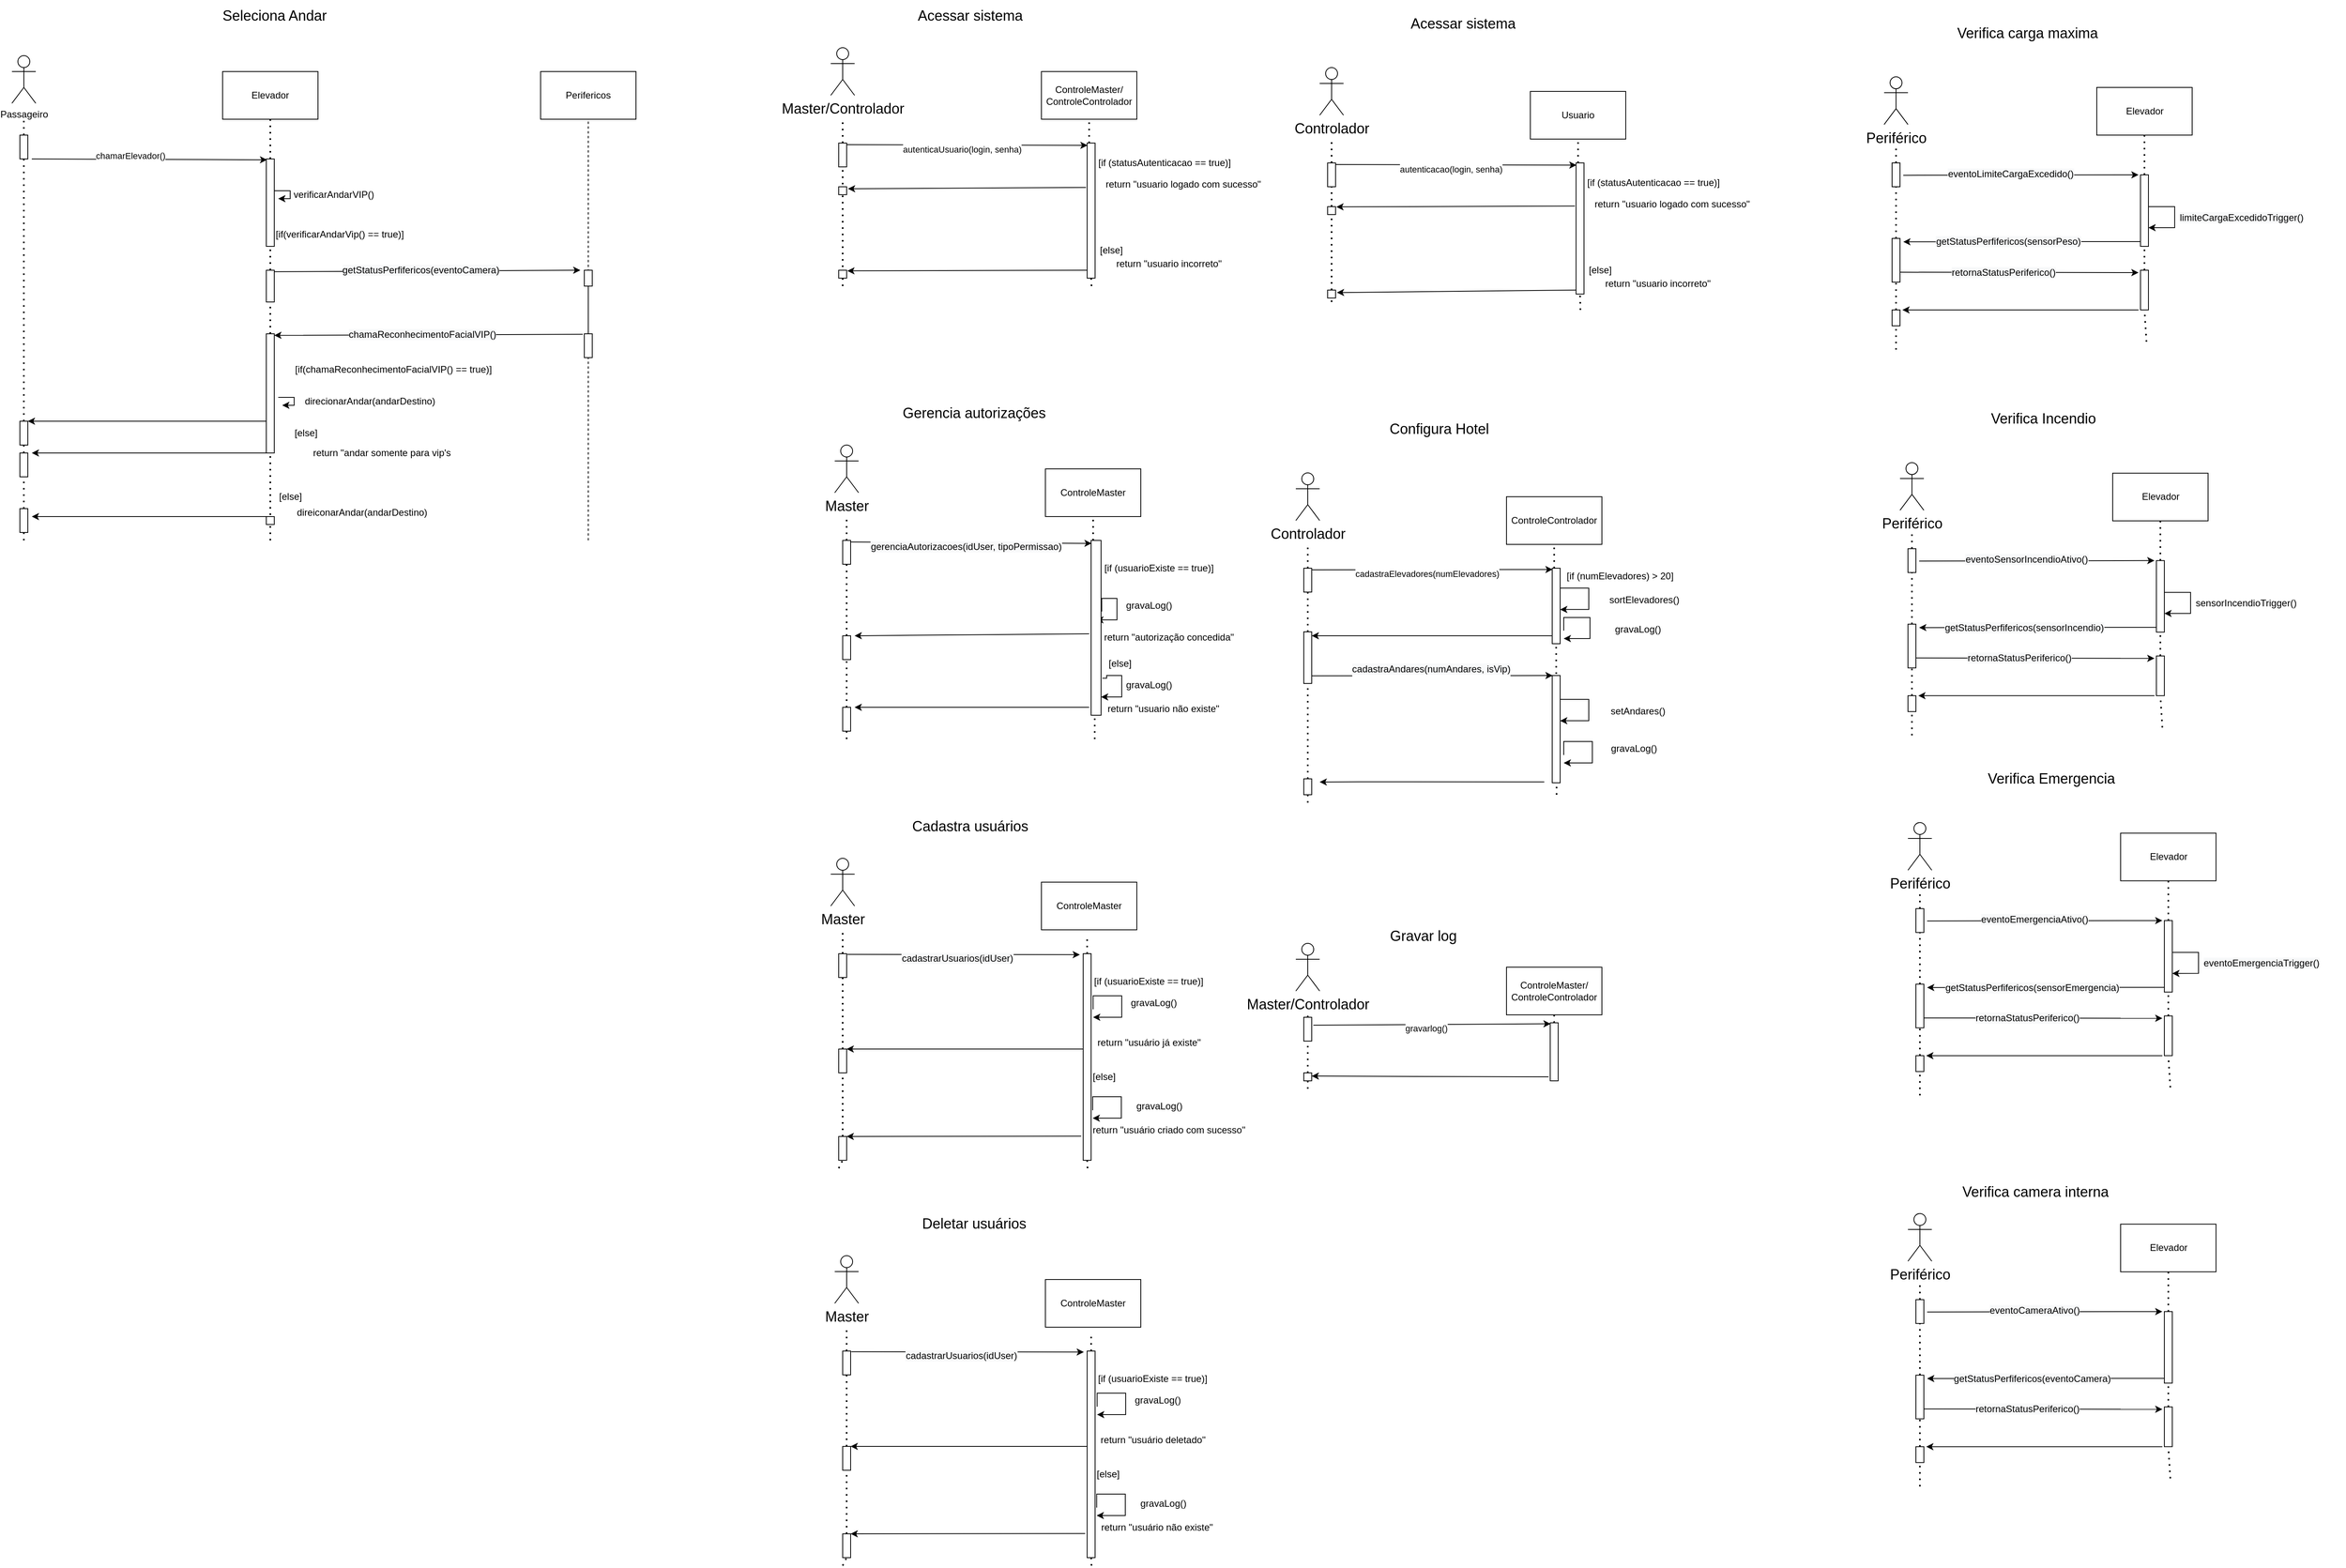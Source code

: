 <mxfile version="20.5.3" type="github">
  <diagram id="kgpKYQtTHZ0yAKxKKP6v" name="Page-1">
    <mxGraphModel dx="1138" dy="1729" grid="1" gridSize="10" guides="1" tooltips="1" connect="1" arrows="1" fold="1" page="1" pageScale="1" pageWidth="850" pageHeight="1100" math="0" shadow="0">
      <root>
        <mxCell id="0" />
        <mxCell id="1" parent="0" />
        <mxCell id="5WnQGbEfDsJ_Zrcz6-hq-192" value="" style="endArrow=none;dashed=1;html=1;dashPattern=1 3;strokeWidth=2;rounded=0;entryX=0.5;entryY=1;entryDx=0;entryDy=0;startArrow=none;" parent="1" edge="1">
          <mxGeometry width="50" height="50" relative="1" as="geometry">
            <mxPoint x="1527" y="910" as="sourcePoint" />
            <mxPoint x="1527.08" y="840" as="targetPoint" />
          </mxGeometry>
        </mxCell>
        <mxCell id="5WnQGbEfDsJ_Zrcz6-hq-124" value="" style="endArrow=none;dashed=1;html=1;dashPattern=1 3;strokeWidth=2;rounded=0;entryX=0.5;entryY=1;entryDx=0;entryDy=0;startArrow=none;" parent="1" target="5WnQGbEfDsJ_Zrcz6-hq-123" edge="1">
          <mxGeometry width="50" height="50" relative="1" as="geometry">
            <mxPoint x="1523" y="340" as="sourcePoint" />
            <mxPoint x="1520" y="130" as="targetPoint" />
          </mxGeometry>
        </mxCell>
        <mxCell id="5WnQGbEfDsJ_Zrcz6-hq-38" value="" style="endArrow=none;dashed=1;html=1;rounded=0;entryX=0.5;entryY=1;entryDx=0;entryDy=0;" parent="1" target="5WnQGbEfDsJ_Zrcz6-hq-37" edge="1">
          <mxGeometry width="50" height="50" relative="1" as="geometry">
            <mxPoint x="890" y="660" as="sourcePoint" />
            <mxPoint x="890" y="130" as="targetPoint" />
            <Array as="points">
              <mxPoint x="890" y="330" />
            </Array>
          </mxGeometry>
        </mxCell>
        <mxCell id="5WnQGbEfDsJ_Zrcz6-hq-10" value="" style="endArrow=none;dashed=1;html=1;dashPattern=1 3;strokeWidth=2;rounded=0;entryX=0.5;entryY=1;entryDx=0;entryDy=0;startArrow=none;" parent="1" source="5WnQGbEfDsJ_Zrcz6-hq-8" target="5WnQGbEfDsJ_Zrcz6-hq-9" edge="1">
          <mxGeometry width="50" height="50" relative="1" as="geometry">
            <mxPoint x="490" y="360" as="sourcePoint" />
            <mxPoint x="500" y="240" as="targetPoint" />
          </mxGeometry>
        </mxCell>
        <mxCell id="5WnQGbEfDsJ_Zrcz6-hq-7" value="" style="endArrow=none;dashed=1;html=1;dashPattern=1 3;strokeWidth=2;rounded=0;entryX=0.5;entryY=1;entryDx=0;entryDy=0;startArrow=none;" parent="1" source="3nuBFxr9cyL0pnOWT2aG-2" edge="1">
          <mxGeometry width="50" height="50" relative="1" as="geometry">
            <mxPoint x="180" y="360" as="sourcePoint" />
            <mxPoint x="180" y="130" as="targetPoint" />
          </mxGeometry>
        </mxCell>
        <mxCell id="5WnQGbEfDsJ_Zrcz6-hq-9" value="Elevador" style="rounded=0;whiteSpace=wrap;html=1;" parent="1" vertex="1">
          <mxGeometry x="430" y="70" width="120" height="60" as="geometry" />
        </mxCell>
        <mxCell id="3nuBFxr9cyL0pnOWT2aG-2" value="" style="points=[];perimeter=orthogonalPerimeter;rounded=0;shadow=0;strokeWidth=1;" parent="1" vertex="1">
          <mxGeometry x="175" y="150" width="10" height="30" as="geometry" />
        </mxCell>
        <mxCell id="5WnQGbEfDsJ_Zrcz6-hq-11" value="" style="endArrow=none;dashed=1;html=1;dashPattern=1 3;strokeWidth=2;rounded=0;entryX=0.5;entryY=1;entryDx=0;entryDy=0;startArrow=none;" parent="1" source="5WnQGbEfDsJ_Zrcz6-hq-131" target="3nuBFxr9cyL0pnOWT2aG-2" edge="1">
          <mxGeometry width="50" height="50" relative="1" as="geometry">
            <mxPoint x="180" y="660" as="sourcePoint" />
            <mxPoint x="180" y="130" as="targetPoint" />
          </mxGeometry>
        </mxCell>
        <mxCell id="5WnQGbEfDsJ_Zrcz6-hq-12" value="" style="endArrow=classic;html=1;rounded=0;exitX=1.5;exitY=1;exitDx=0;exitDy=0;exitPerimeter=0;entryX=0.1;entryY=0.01;entryDx=0;entryDy=0;entryPerimeter=0;" parent="1" source="3nuBFxr9cyL0pnOWT2aG-2" target="5WnQGbEfDsJ_Zrcz6-hq-8" edge="1">
          <mxGeometry width="50" height="50" relative="1" as="geometry">
            <mxPoint x="200" y="200" as="sourcePoint" />
            <mxPoint x="480" y="180" as="targetPoint" />
          </mxGeometry>
        </mxCell>
        <mxCell id="5WnQGbEfDsJ_Zrcz6-hq-13" value="chamarElevador()" style="edgeLabel;html=1;align=center;verticalAlign=middle;resizable=0;points=[];" parent="5WnQGbEfDsJ_Zrcz6-hq-12" vertex="1" connectable="0">
          <mxGeometry x="-0.7" y="4" relative="1" as="geometry">
            <mxPoint x="79" as="offset" />
          </mxGeometry>
        </mxCell>
        <mxCell id="5WnQGbEfDsJ_Zrcz6-hq-15" style="edgeStyle=orthogonalEdgeStyle;rounded=0;orthogonalLoop=1;jettySize=auto;html=1;" parent="1" source="5WnQGbEfDsJ_Zrcz6-hq-8" edge="1">
          <mxGeometry relative="1" as="geometry">
            <mxPoint x="500" y="230" as="targetPoint" />
            <Array as="points">
              <mxPoint x="515" y="220" />
              <mxPoint x="515" y="230" />
            </Array>
          </mxGeometry>
        </mxCell>
        <mxCell id="5WnQGbEfDsJ_Zrcz6-hq-8" value="" style="points=[];perimeter=orthogonalPerimeter;rounded=0;shadow=0;strokeWidth=1;" parent="1" vertex="1">
          <mxGeometry x="485" y="180" width="10" height="110" as="geometry" />
        </mxCell>
        <mxCell id="5WnQGbEfDsJ_Zrcz6-hq-14" value="" style="endArrow=none;dashed=1;html=1;dashPattern=1 3;strokeWidth=2;rounded=0;entryX=0.5;entryY=1;entryDx=0;entryDy=0;startArrow=none;" parent="1" source="5WnQGbEfDsJ_Zrcz6-hq-24" target="5WnQGbEfDsJ_Zrcz6-hq-8" edge="1">
          <mxGeometry width="50" height="50" relative="1" as="geometry">
            <mxPoint x="490" y="460" as="sourcePoint" />
            <mxPoint x="490" y="130" as="targetPoint" />
          </mxGeometry>
        </mxCell>
        <mxCell id="5WnQGbEfDsJ_Zrcz6-hq-16" value="verificarAndarVIP()" style="text;html=1;strokeColor=none;fillColor=none;align=center;verticalAlign=middle;whiteSpace=wrap;rounded=0;" parent="1" vertex="1">
          <mxGeometry x="540" y="210" width="60" height="30" as="geometry" />
        </mxCell>
        <mxCell id="5WnQGbEfDsJ_Zrcz6-hq-17" value="[if(verificarAndarVip() == true)]" style="text;html=1;strokeColor=none;fillColor=none;align=center;verticalAlign=middle;whiteSpace=wrap;rounded=0;" parent="1" vertex="1">
          <mxGeometry x="495" y="260" width="165" height="30" as="geometry" />
        </mxCell>
        <mxCell id="5WnQGbEfDsJ_Zrcz6-hq-19" value="Perifericos" style="rounded=0;whiteSpace=wrap;html=1;" parent="1" vertex="1">
          <mxGeometry x="830" y="70" width="120" height="60" as="geometry" />
        </mxCell>
        <mxCell id="5WnQGbEfDsJ_Zrcz6-hq-24" value="" style="points=[];perimeter=orthogonalPerimeter;rounded=0;shadow=0;strokeWidth=1;" parent="1" vertex="1">
          <mxGeometry x="485" y="320" width="10" height="40" as="geometry" />
        </mxCell>
        <mxCell id="5WnQGbEfDsJ_Zrcz6-hq-25" value="" style="endArrow=none;dashed=1;html=1;dashPattern=1 3;strokeWidth=2;rounded=0;entryX=0.5;entryY=1;entryDx=0;entryDy=0;startArrow=none;" parent="1" source="5WnQGbEfDsJ_Zrcz6-hq-43" target="5WnQGbEfDsJ_Zrcz6-hq-24" edge="1">
          <mxGeometry width="50" height="50" relative="1" as="geometry">
            <mxPoint x="490" y="520" as="sourcePoint" />
            <mxPoint x="490" y="240" as="targetPoint" />
          </mxGeometry>
        </mxCell>
        <mxCell id="5WnQGbEfDsJ_Zrcz6-hq-26" value="" style="endArrow=classic;html=1;rounded=0;exitX=1.2;exitY=0.168;exitDx=0;exitDy=0;exitPerimeter=0;" parent="1" edge="1">
          <mxGeometry width="50" height="50" relative="1" as="geometry">
            <mxPoint x="495" y="321.92" as="sourcePoint" />
            <mxPoint x="880" y="320" as="targetPoint" />
          </mxGeometry>
        </mxCell>
        <mxCell id="5WnQGbEfDsJ_Zrcz6-hq-27" value="&lt;span style=&quot;font-size: 12px; text-align: left; background-color: rgb(248, 249, 250);&quot;&gt;getStatusPerfifericos(eventoCamera)&lt;/span&gt;" style="edgeLabel;html=1;align=center;verticalAlign=middle;resizable=0;points=[];" parent="5WnQGbEfDsJ_Zrcz6-hq-26" vertex="1" connectable="0">
          <mxGeometry x="-0.7" y="4" relative="1" as="geometry">
            <mxPoint x="126" y="2" as="offset" />
          </mxGeometry>
        </mxCell>
        <mxCell id="5WnQGbEfDsJ_Zrcz6-hq-32" value="" style="endArrow=classic;html=1;rounded=0;exitX=-0.2;exitY=0.02;exitDx=0;exitDy=0;exitPerimeter=0;entryX=1;entryY=0.013;entryDx=0;entryDy=0;entryPerimeter=0;" parent="1" source="5WnQGbEfDsJ_Zrcz6-hq-37" target="5WnQGbEfDsJ_Zrcz6-hq-43" edge="1">
          <mxGeometry width="50" height="50" relative="1" as="geometry">
            <mxPoint x="700" y="410" as="sourcePoint" />
            <mxPoint x="490" y="401" as="targetPoint" />
          </mxGeometry>
        </mxCell>
        <mxCell id="5WnQGbEfDsJ_Zrcz6-hq-33" value="&lt;span style=&quot;font-size: 12px; text-align: left; background-color: rgb(248, 249, 250);&quot;&gt;chamaReconhecimentoFacialVIP()&lt;/span&gt;" style="edgeLabel;html=1;align=center;verticalAlign=middle;resizable=0;points=[];" parent="5WnQGbEfDsJ_Zrcz6-hq-32" vertex="1" connectable="0">
          <mxGeometry x="-0.7" y="4" relative="1" as="geometry">
            <mxPoint x="-144" y="-4" as="offset" />
          </mxGeometry>
        </mxCell>
        <mxCell id="5WnQGbEfDsJ_Zrcz6-hq-34" value="[if(&lt;span style=&quot;text-align: left;&quot;&gt;chamaReconhecimentoFacialVIP()&lt;/span&gt;&amp;nbsp;== true)]" style="text;html=1;strokeColor=none;fillColor=none;align=center;verticalAlign=middle;whiteSpace=wrap;rounded=0;" parent="1" vertex="1">
          <mxGeometry x="500" y="430" width="290" height="30" as="geometry" />
        </mxCell>
        <mxCell id="5WnQGbEfDsJ_Zrcz6-hq-36" value="" style="endArrow=none;dashed=1;html=1;rounded=0;entryX=0.5;entryY=1;entryDx=0;entryDy=0;startArrow=none;" parent="1" source="5WnQGbEfDsJ_Zrcz6-hq-37" target="5WnQGbEfDsJ_Zrcz6-hq-19" edge="1">
          <mxGeometry width="50" height="50" relative="1" as="geometry">
            <mxPoint x="890" y="520" as="sourcePoint" />
            <mxPoint x="920" y="230" as="targetPoint" />
            <Array as="points" />
          </mxGeometry>
        </mxCell>
        <mxCell id="5WnQGbEfDsJ_Zrcz6-hq-37" value="" style="points=[];perimeter=orthogonalPerimeter;rounded=0;shadow=0;strokeWidth=1;" parent="1" vertex="1">
          <mxGeometry x="885" y="400" width="10" height="30" as="geometry" />
        </mxCell>
        <mxCell id="5WnQGbEfDsJ_Zrcz6-hq-42" value="" style="points=[];perimeter=orthogonalPerimeter;rounded=0;shadow=0;strokeWidth=1;" parent="1" vertex="1">
          <mxGeometry x="885" y="320" width="10" height="20" as="geometry" />
        </mxCell>
        <mxCell id="5WnQGbEfDsJ_Zrcz6-hq-43" value="" style="points=[];perimeter=orthogonalPerimeter;rounded=0;shadow=0;strokeWidth=1;" parent="1" vertex="1">
          <mxGeometry x="485" y="400" width="10" height="150" as="geometry" />
        </mxCell>
        <mxCell id="5WnQGbEfDsJ_Zrcz6-hq-44" value="" style="endArrow=none;dashed=1;html=1;dashPattern=1 3;strokeWidth=2;rounded=0;entryX=0.5;entryY=1;entryDx=0;entryDy=0;" parent="1" target="5WnQGbEfDsJ_Zrcz6-hq-43" edge="1">
          <mxGeometry width="50" height="50" relative="1" as="geometry">
            <mxPoint x="490" y="660" as="sourcePoint" />
            <mxPoint x="490" y="360" as="targetPoint" />
          </mxGeometry>
        </mxCell>
        <mxCell id="5WnQGbEfDsJ_Zrcz6-hq-45" value="direcionarAndar(andarDestino)" style="text;html=1;align=center;verticalAlign=middle;resizable=0;points=[];autosize=1;strokeColor=none;fillColor=none;" parent="1" vertex="1">
          <mxGeometry x="520" y="470" width="190" height="30" as="geometry" />
        </mxCell>
        <mxCell id="5WnQGbEfDsJ_Zrcz6-hq-47" value="[else]" style="text;html=1;strokeColor=none;fillColor=none;align=center;verticalAlign=middle;whiteSpace=wrap;rounded=0;" parent="1" vertex="1">
          <mxGeometry x="500" y="510" width="70" height="30" as="geometry" />
        </mxCell>
        <mxCell id="5WnQGbEfDsJ_Zrcz6-hq-48" value="return &quot;andar somente para vip&#39;s" style="text;html=1;align=center;verticalAlign=middle;resizable=0;points=[];autosize=1;strokeColor=none;fillColor=none;" parent="1" vertex="1">
          <mxGeometry x="530" y="535" width="200" height="30" as="geometry" />
        </mxCell>
        <mxCell id="5WnQGbEfDsJ_Zrcz6-hq-49" value="" style="endArrow=classic;html=1;rounded=0;" parent="1" edge="1">
          <mxGeometry width="50" height="50" relative="1" as="geometry">
            <mxPoint x="490" y="550" as="sourcePoint" />
            <mxPoint x="190" y="550" as="targetPoint" />
          </mxGeometry>
        </mxCell>
        <mxCell id="5WnQGbEfDsJ_Zrcz6-hq-50" value="[else]" style="text;html=1;strokeColor=none;fillColor=none;align=center;verticalAlign=middle;whiteSpace=wrap;rounded=0;" parent="1" vertex="1">
          <mxGeometry x="492.5" y="590" width="45" height="30" as="geometry" />
        </mxCell>
        <mxCell id="5WnQGbEfDsJ_Zrcz6-hq-51" value="direiconarAndar(andarDestino)" style="text;html=1;align=center;verticalAlign=middle;resizable=0;points=[];autosize=1;strokeColor=none;fillColor=none;" parent="1" vertex="1">
          <mxGeometry x="510" y="610" width="190" height="30" as="geometry" />
        </mxCell>
        <mxCell id="5WnQGbEfDsJ_Zrcz6-hq-58" style="edgeStyle=orthogonalEdgeStyle;rounded=0;orthogonalLoop=1;jettySize=auto;html=1;" parent="1" edge="1">
          <mxGeometry relative="1" as="geometry">
            <mxPoint x="505" y="490" as="targetPoint" />
            <mxPoint x="500" y="480" as="sourcePoint" />
            <Array as="points">
              <mxPoint x="520" y="480" />
              <mxPoint x="520" y="490" />
            </Array>
          </mxGeometry>
        </mxCell>
        <mxCell id="5WnQGbEfDsJ_Zrcz6-hq-59" value="" style="endArrow=classic;html=1;rounded=0;" parent="1" edge="1">
          <mxGeometry width="50" height="50" relative="1" as="geometry">
            <mxPoint x="485" y="630" as="sourcePoint" />
            <mxPoint x="190" y="630" as="targetPoint" />
          </mxGeometry>
        </mxCell>
        <mxCell id="5WnQGbEfDsJ_Zrcz6-hq-61" value="" style="points=[];perimeter=orthogonalPerimeter;rounded=0;shadow=0;strokeWidth=1;" parent="1" vertex="1">
          <mxGeometry x="485" y="630" width="10" height="10" as="geometry" />
        </mxCell>
        <mxCell id="5WnQGbEfDsJ_Zrcz6-hq-62" value="" style="points=[];perimeter=orthogonalPerimeter;rounded=0;shadow=0;strokeWidth=1;" parent="1" vertex="1">
          <mxGeometry x="175" y="550" width="10" height="30" as="geometry" />
        </mxCell>
        <mxCell id="5WnQGbEfDsJ_Zrcz6-hq-63" value="" style="endArrow=none;dashed=1;html=1;dashPattern=1 3;strokeWidth=2;rounded=0;entryX=0.5;entryY=1;entryDx=0;entryDy=0;startArrow=none;" parent="1" source="5WnQGbEfDsJ_Zrcz6-hq-64" target="5WnQGbEfDsJ_Zrcz6-hq-62" edge="1">
          <mxGeometry width="50" height="50" relative="1" as="geometry">
            <mxPoint x="180" y="660" as="sourcePoint" />
            <mxPoint x="180" y="180" as="targetPoint" />
          </mxGeometry>
        </mxCell>
        <mxCell id="5WnQGbEfDsJ_Zrcz6-hq-64" value="" style="points=[];perimeter=orthogonalPerimeter;rounded=0;shadow=0;strokeWidth=1;" parent="1" vertex="1">
          <mxGeometry x="175" y="620" width="10" height="30" as="geometry" />
        </mxCell>
        <mxCell id="5WnQGbEfDsJ_Zrcz6-hq-65" value="" style="endArrow=none;dashed=1;html=1;dashPattern=1 3;strokeWidth=2;rounded=0;entryX=0.5;entryY=1;entryDx=0;entryDy=0;" parent="1" target="5WnQGbEfDsJ_Zrcz6-hq-64" edge="1">
          <mxGeometry width="50" height="50" relative="1" as="geometry">
            <mxPoint x="180" y="660" as="sourcePoint" />
            <mxPoint x="180" y="580" as="targetPoint" />
          </mxGeometry>
        </mxCell>
        <mxCell id="5WnQGbEfDsJ_Zrcz6-hq-67" value="" style="endArrow=none;dashed=1;html=1;dashPattern=1 3;strokeWidth=2;rounded=0;entryX=0.5;entryY=1;entryDx=0;entryDy=0;startArrow=none;" parent="1" source="5WnQGbEfDsJ_Zrcz6-hq-123" target="5WnQGbEfDsJ_Zrcz6-hq-70" edge="1">
          <mxGeometry width="50" height="50" relative="1" as="geometry">
            <mxPoint x="1520.5" y="670" as="sourcePoint" />
            <mxPoint x="1530" y="240" as="targetPoint" />
          </mxGeometry>
        </mxCell>
        <mxCell id="5WnQGbEfDsJ_Zrcz6-hq-68" value="" style="endArrow=none;dashed=1;html=1;dashPattern=1 3;strokeWidth=2;rounded=0;entryX=0.5;entryY=1;entryDx=0;entryDy=0;startArrow=none;" parent="1" source="5WnQGbEfDsJ_Zrcz6-hq-71" edge="1">
          <mxGeometry width="50" height="50" relative="1" as="geometry">
            <mxPoint x="1210" y="360" as="sourcePoint" />
            <mxPoint x="1210" y="130" as="targetPoint" />
          </mxGeometry>
        </mxCell>
        <mxCell id="5WnQGbEfDsJ_Zrcz6-hq-70" value="ControleMaster/&lt;br&gt;ControleControlador" style="rounded=0;whiteSpace=wrap;html=1;" parent="1" vertex="1">
          <mxGeometry x="1460" y="70" width="120" height="60" as="geometry" />
        </mxCell>
        <mxCell id="5WnQGbEfDsJ_Zrcz6-hq-71" value="" style="points=[];perimeter=orthogonalPerimeter;rounded=0;shadow=0;strokeWidth=1;" parent="1" vertex="1">
          <mxGeometry x="1205" y="160" width="10" height="30" as="geometry" />
        </mxCell>
        <mxCell id="5WnQGbEfDsJ_Zrcz6-hq-72" value="" style="endArrow=none;dashed=1;html=1;dashPattern=1 3;strokeWidth=2;rounded=0;entryX=0.5;entryY=1;entryDx=0;entryDy=0;startArrow=none;" parent="1" target="5WnQGbEfDsJ_Zrcz6-hq-71" edge="1">
          <mxGeometry width="50" height="50" relative="1" as="geometry">
            <mxPoint x="1210" y="340" as="sourcePoint" />
            <mxPoint x="1210" y="130" as="targetPoint" />
          </mxGeometry>
        </mxCell>
        <mxCell id="5WnQGbEfDsJ_Zrcz6-hq-77" value="" style="endArrow=none;dashed=1;html=1;dashPattern=1 3;strokeWidth=2;rounded=0;entryX=0.5;entryY=1;entryDx=0;entryDy=0;startArrow=none;" parent="1" edge="1">
          <mxGeometry width="50" height="50" relative="1" as="geometry">
            <mxPoint x="1520.5" y="400" as="sourcePoint" />
            <mxPoint x="1520" y="400" as="targetPoint" />
          </mxGeometry>
        </mxCell>
        <mxCell id="5WnQGbEfDsJ_Zrcz6-hq-123" value="" style="points=[];perimeter=orthogonalPerimeter;rounded=0;shadow=0;strokeWidth=1;" parent="1" vertex="1">
          <mxGeometry x="1517.5" y="160" width="10" height="170" as="geometry" />
        </mxCell>
        <mxCell id="5WnQGbEfDsJ_Zrcz6-hq-125" value="[if (statusAutenticacao == true)]" style="text;html=1;strokeColor=none;fillColor=none;align=center;verticalAlign=middle;whiteSpace=wrap;rounded=0;" parent="1" vertex="1">
          <mxGeometry x="1530" y="170" width="170" height="30" as="geometry" />
        </mxCell>
        <mxCell id="5WnQGbEfDsJ_Zrcz6-hq-129" value="Passageiro" style="shape=umlActor;verticalLabelPosition=bottom;verticalAlign=top;html=1;outlineConnect=0;" parent="1" vertex="1">
          <mxGeometry x="165" y="50" width="30" height="60" as="geometry" />
        </mxCell>
        <mxCell id="5WnQGbEfDsJ_Zrcz6-hq-130" value="" style="endArrow=classic;html=1;rounded=0;" parent="1" edge="1">
          <mxGeometry width="50" height="50" relative="1" as="geometry">
            <mxPoint x="485" y="510" as="sourcePoint" />
            <mxPoint x="185" y="510" as="targetPoint" />
          </mxGeometry>
        </mxCell>
        <mxCell id="5WnQGbEfDsJ_Zrcz6-hq-131" value="" style="points=[];perimeter=orthogonalPerimeter;rounded=0;shadow=0;strokeWidth=1;" parent="1" vertex="1">
          <mxGeometry x="175" y="510" width="10" height="30" as="geometry" />
        </mxCell>
        <mxCell id="5WnQGbEfDsJ_Zrcz6-hq-132" value="" style="endArrow=none;dashed=1;html=1;dashPattern=1 3;strokeWidth=2;rounded=0;entryX=0.5;entryY=1;entryDx=0;entryDy=0;startArrow=none;" parent="1" source="5WnQGbEfDsJ_Zrcz6-hq-62" target="5WnQGbEfDsJ_Zrcz6-hq-131" edge="1">
          <mxGeometry width="50" height="50" relative="1" as="geometry">
            <mxPoint x="180" y="550" as="sourcePoint" />
            <mxPoint x="180" y="180" as="targetPoint" />
          </mxGeometry>
        </mxCell>
        <mxCell id="5WnQGbEfDsJ_Zrcz6-hq-133" value="&lt;font style=&quot;font-size: 18px;&quot;&gt;Seleciona Andar&lt;/font&gt;" style="text;html=1;align=center;verticalAlign=middle;resizable=0;points=[];autosize=1;strokeColor=none;fillColor=none;" parent="1" vertex="1">
          <mxGeometry x="420" y="-20" width="150" height="40" as="geometry" />
        </mxCell>
        <mxCell id="5WnQGbEfDsJ_Zrcz6-hq-134" value="Acessar sistema" style="text;html=1;resizable=0;autosize=1;align=center;verticalAlign=middle;points=[];fillColor=none;strokeColor=none;rounded=0;fontSize=18;" parent="1" vertex="1">
          <mxGeometry x="1290" y="-20" width="160" height="40" as="geometry" />
        </mxCell>
        <mxCell id="5WnQGbEfDsJ_Zrcz6-hq-135" value="Master/Controlador" style="shape=umlActor;verticalLabelPosition=bottom;verticalAlign=top;html=1;outlineConnect=0;fontSize=18;" parent="1" vertex="1">
          <mxGeometry x="1195" y="40" width="30" height="60" as="geometry" />
        </mxCell>
        <mxCell id="5WnQGbEfDsJ_Zrcz6-hq-136" value="" style="endArrow=classic;html=1;rounded=0;fontSize=18;exitX=1;exitY=0.067;exitDx=0;exitDy=0;exitPerimeter=0;entryX=0.05;entryY=0.017;entryDx=0;entryDy=0;entryPerimeter=0;" parent="1" source="5WnQGbEfDsJ_Zrcz6-hq-71" target="5WnQGbEfDsJ_Zrcz6-hq-123" edge="1">
          <mxGeometry width="50" height="50" relative="1" as="geometry">
            <mxPoint x="1250" y="230" as="sourcePoint" />
            <mxPoint x="1440" y="210" as="targetPoint" />
          </mxGeometry>
        </mxCell>
        <mxCell id="5WnQGbEfDsJ_Zrcz6-hq-137" value="&lt;span style=&quot;font-size: 11px;&quot;&gt;autenticaUsuario(login, senha)&lt;/span&gt;" style="edgeLabel;html=1;align=center;verticalAlign=middle;resizable=0;points=[];fontSize=18;" parent="5WnQGbEfDsJ_Zrcz6-hq-136" vertex="1" connectable="0">
          <mxGeometry x="0.294" y="-1" relative="1" as="geometry">
            <mxPoint x="-51" y="2" as="offset" />
          </mxGeometry>
        </mxCell>
        <mxCell id="5WnQGbEfDsJ_Zrcz6-hq-138" value="&lt;font style=&quot;font-size: 12px;&quot;&gt;return &quot;usuario logado com sucesso&quot;&lt;/font&gt;" style="text;html=1;align=center;verticalAlign=middle;resizable=0;points=[];autosize=1;strokeColor=none;fillColor=none;fontSize=18;" parent="1" vertex="1">
          <mxGeometry x="1527.5" y="190" width="220" height="40" as="geometry" />
        </mxCell>
        <mxCell id="5WnQGbEfDsJ_Zrcz6-hq-139" value="" style="endArrow=classic;html=1;rounded=0;fontSize=12;exitX=-0.15;exitY=0.329;exitDx=0;exitDy=0;exitPerimeter=0;entryX=1.167;entryY=0.25;entryDx=0;entryDy=0;entryPerimeter=0;" parent="1" source="5WnQGbEfDsJ_Zrcz6-hq-123" target="5WnQGbEfDsJ_Zrcz6-hq-167" edge="1">
          <mxGeometry width="50" height="50" relative="1" as="geometry">
            <mxPoint x="1380" y="280" as="sourcePoint" />
            <mxPoint x="1210" y="216" as="targetPoint" />
          </mxGeometry>
        </mxCell>
        <mxCell id="5WnQGbEfDsJ_Zrcz6-hq-140" value="[else]" style="text;html=1;strokeColor=none;fillColor=none;align=center;verticalAlign=middle;whiteSpace=wrap;rounded=0;" parent="1" vertex="1">
          <mxGeometry x="1527.5" y="280" width="40" height="30" as="geometry" />
        </mxCell>
        <mxCell id="5WnQGbEfDsJ_Zrcz6-hq-141" value="&lt;font style=&quot;font-size: 12px;&quot;&gt;return &quot;usuario incorreto&quot;&lt;/font&gt;" style="text;html=1;align=center;verticalAlign=middle;resizable=0;points=[];autosize=1;strokeColor=none;fillColor=none;fontSize=18;" parent="1" vertex="1">
          <mxGeometry x="1540" y="290" width="160" height="40" as="geometry" />
        </mxCell>
        <mxCell id="5WnQGbEfDsJ_Zrcz6-hq-142" value="" style="endArrow=classic;html=1;rounded=0;fontSize=12;exitX=-0.15;exitY=0.329;exitDx=0;exitDy=0;exitPerimeter=0;entryX=1.083;entryY=0.083;entryDx=0;entryDy=0;entryPerimeter=0;" parent="1" target="5WnQGbEfDsJ_Zrcz6-hq-168" edge="1">
          <mxGeometry width="50" height="50" relative="1" as="geometry">
            <mxPoint x="1517.5" y="320.0" as="sourcePoint" />
            <mxPoint x="1211.5" y="321.04" as="targetPoint" />
          </mxGeometry>
        </mxCell>
        <mxCell id="5WnQGbEfDsJ_Zrcz6-hq-144" value="" style="endArrow=none;dashed=1;html=1;dashPattern=1 3;strokeWidth=2;rounded=0;entryX=0.5;entryY=1;entryDx=0;entryDy=0;startArrow=none;" parent="1" target="5WnQGbEfDsJ_Zrcz6-hq-151" edge="1">
          <mxGeometry width="50" height="50" relative="1" as="geometry">
            <mxPoint x="2138" y="370" as="sourcePoint" />
            <mxPoint x="2135" y="155" as="targetPoint" />
          </mxGeometry>
        </mxCell>
        <mxCell id="5WnQGbEfDsJ_Zrcz6-hq-145" value="" style="endArrow=none;dashed=1;html=1;dashPattern=1 3;strokeWidth=2;rounded=0;entryX=0.5;entryY=1;entryDx=0;entryDy=0;startArrow=none;" parent="1" source="5WnQGbEfDsJ_Zrcz6-hq-151" target="5WnQGbEfDsJ_Zrcz6-hq-147" edge="1">
          <mxGeometry width="50" height="50" relative="1" as="geometry">
            <mxPoint x="2135.5" y="695" as="sourcePoint" />
            <mxPoint x="2145" y="265" as="targetPoint" />
          </mxGeometry>
        </mxCell>
        <mxCell id="5WnQGbEfDsJ_Zrcz6-hq-146" value="" style="endArrow=none;dashed=1;html=1;dashPattern=1 3;strokeWidth=2;rounded=0;entryX=0.5;entryY=1;entryDx=0;entryDy=0;startArrow=none;" parent="1" source="5WnQGbEfDsJ_Zrcz6-hq-148" edge="1">
          <mxGeometry width="50" height="50" relative="1" as="geometry">
            <mxPoint x="1825" y="385" as="sourcePoint" />
            <mxPoint x="1825" y="155" as="targetPoint" />
          </mxGeometry>
        </mxCell>
        <mxCell id="5WnQGbEfDsJ_Zrcz6-hq-147" value="Usuario" style="rounded=0;whiteSpace=wrap;html=1;" parent="1" vertex="1">
          <mxGeometry x="2075" y="95" width="120" height="60" as="geometry" />
        </mxCell>
        <mxCell id="5WnQGbEfDsJ_Zrcz6-hq-148" value="" style="points=[];perimeter=orthogonalPerimeter;rounded=0;shadow=0;strokeWidth=1;" parent="1" vertex="1">
          <mxGeometry x="1820" y="185" width="10" height="30" as="geometry" />
        </mxCell>
        <mxCell id="5WnQGbEfDsJ_Zrcz6-hq-149" value="" style="endArrow=none;dashed=1;html=1;dashPattern=1 3;strokeWidth=2;rounded=0;entryX=0.5;entryY=1;entryDx=0;entryDy=0;startArrow=none;" parent="1" source="5WnQGbEfDsJ_Zrcz6-hq-162" target="5WnQGbEfDsJ_Zrcz6-hq-148" edge="1">
          <mxGeometry width="50" height="50" relative="1" as="geometry">
            <mxPoint x="1825" y="465" as="sourcePoint" />
            <mxPoint x="1825" y="155" as="targetPoint" />
          </mxGeometry>
        </mxCell>
        <mxCell id="5WnQGbEfDsJ_Zrcz6-hq-150" value="" style="endArrow=none;dashed=1;html=1;dashPattern=1 3;strokeWidth=2;rounded=0;entryX=0.5;entryY=1;entryDx=0;entryDy=0;startArrow=none;" parent="1" edge="1">
          <mxGeometry width="50" height="50" relative="1" as="geometry">
            <mxPoint x="2135.5" y="425" as="sourcePoint" />
            <mxPoint x="2135" y="425" as="targetPoint" />
          </mxGeometry>
        </mxCell>
        <mxCell id="5WnQGbEfDsJ_Zrcz6-hq-151" value="" style="points=[];perimeter=orthogonalPerimeter;rounded=0;shadow=0;strokeWidth=1;" parent="1" vertex="1">
          <mxGeometry x="2132.5" y="185" width="10" height="165" as="geometry" />
        </mxCell>
        <mxCell id="5WnQGbEfDsJ_Zrcz6-hq-152" value="[if (statusAutenticacao == true)]" style="text;html=1;strokeColor=none;fillColor=none;align=center;verticalAlign=middle;whiteSpace=wrap;rounded=0;" parent="1" vertex="1">
          <mxGeometry x="2145" y="195" width="170" height="30" as="geometry" />
        </mxCell>
        <mxCell id="5WnQGbEfDsJ_Zrcz6-hq-153" value="Acessar sistema" style="text;html=1;resizable=0;autosize=1;align=center;verticalAlign=middle;points=[];fillColor=none;strokeColor=none;rounded=0;fontSize=18;" parent="1" vertex="1">
          <mxGeometry x="1910" y="-10" width="160" height="40" as="geometry" />
        </mxCell>
        <mxCell id="5WnQGbEfDsJ_Zrcz6-hq-154" value="Controlador" style="shape=umlActor;verticalLabelPosition=bottom;verticalAlign=top;html=1;outlineConnect=0;fontSize=18;" parent="1" vertex="1">
          <mxGeometry x="1810" y="65" width="30" height="60" as="geometry" />
        </mxCell>
        <mxCell id="5WnQGbEfDsJ_Zrcz6-hq-155" value="" style="endArrow=classic;html=1;rounded=0;fontSize=18;exitX=1;exitY=0.067;exitDx=0;exitDy=0;exitPerimeter=0;entryX=0.05;entryY=0.017;entryDx=0;entryDy=0;entryPerimeter=0;" parent="1" source="5WnQGbEfDsJ_Zrcz6-hq-148" target="5WnQGbEfDsJ_Zrcz6-hq-151" edge="1">
          <mxGeometry width="50" height="50" relative="1" as="geometry">
            <mxPoint x="1865" y="255" as="sourcePoint" />
            <mxPoint x="2055" y="235" as="targetPoint" />
          </mxGeometry>
        </mxCell>
        <mxCell id="5WnQGbEfDsJ_Zrcz6-hq-156" value="&lt;span style=&quot;font-size: 11px;&quot;&gt;autenticacao(login, senha)&lt;/span&gt;" style="edgeLabel;html=1;align=center;verticalAlign=middle;resizable=0;points=[];fontSize=18;" parent="5WnQGbEfDsJ_Zrcz6-hq-155" vertex="1" connectable="0">
          <mxGeometry x="0.294" y="-1" relative="1" as="geometry">
            <mxPoint x="-51" y="2" as="offset" />
          </mxGeometry>
        </mxCell>
        <mxCell id="5WnQGbEfDsJ_Zrcz6-hq-157" value="&lt;font style=&quot;font-size: 12px;&quot;&gt;return &quot;usuario logado com sucesso&quot;&lt;/font&gt;" style="text;html=1;align=center;verticalAlign=middle;resizable=0;points=[];autosize=1;strokeColor=none;fillColor=none;fontSize=18;" parent="1" vertex="1">
          <mxGeometry x="2142.5" y="215" width="220" height="40" as="geometry" />
        </mxCell>
        <mxCell id="5WnQGbEfDsJ_Zrcz6-hq-158" value="" style="endArrow=classic;html=1;rounded=0;fontSize=12;exitX=-0.15;exitY=0.329;exitDx=0;exitDy=0;exitPerimeter=0;entryX=1.1;entryY=0.033;entryDx=0;entryDy=0;entryPerimeter=0;" parent="1" source="5WnQGbEfDsJ_Zrcz6-hq-151" target="5WnQGbEfDsJ_Zrcz6-hq-162" edge="1">
          <mxGeometry width="50" height="50" relative="1" as="geometry">
            <mxPoint x="1995" y="305" as="sourcePoint" />
            <mxPoint x="1825" y="241" as="targetPoint" />
          </mxGeometry>
        </mxCell>
        <mxCell id="5WnQGbEfDsJ_Zrcz6-hq-159" value="[else]" style="text;html=1;strokeColor=none;fillColor=none;align=center;verticalAlign=middle;whiteSpace=wrap;rounded=0;" parent="1" vertex="1">
          <mxGeometry x="2142.5" y="305" width="40" height="30" as="geometry" />
        </mxCell>
        <mxCell id="5WnQGbEfDsJ_Zrcz6-hq-160" value="&lt;font style=&quot;font-size: 12px;&quot;&gt;return &quot;usuario incorreto&quot;&lt;/font&gt;" style="text;html=1;align=center;verticalAlign=middle;resizable=0;points=[];autosize=1;strokeColor=none;fillColor=none;fontSize=18;" parent="1" vertex="1">
          <mxGeometry x="2155" y="315" width="160" height="40" as="geometry" />
        </mxCell>
        <mxCell id="5WnQGbEfDsJ_Zrcz6-hq-161" value="" style="endArrow=classic;html=1;rounded=0;fontSize=12;exitX=-0.15;exitY=0.329;exitDx=0;exitDy=0;exitPerimeter=0;entryX=1.171;entryY=0.314;entryDx=0;entryDy=0;entryPerimeter=0;" parent="1" target="5WnQGbEfDsJ_Zrcz6-hq-165" edge="1">
          <mxGeometry width="50" height="50" relative="1" as="geometry">
            <mxPoint x="2132.5" y="345" as="sourcePoint" />
            <mxPoint x="1826.5" y="346.04" as="targetPoint" />
          </mxGeometry>
        </mxCell>
        <mxCell id="5WnQGbEfDsJ_Zrcz6-hq-162" value="" style="points=[];perimeter=orthogonalPerimeter;rounded=0;shadow=0;strokeWidth=1;" parent="1" vertex="1">
          <mxGeometry x="1820" y="240" width="10" height="10" as="geometry" />
        </mxCell>
        <mxCell id="5WnQGbEfDsJ_Zrcz6-hq-164" value="" style="endArrow=none;dashed=1;html=1;dashPattern=1 3;strokeWidth=2;rounded=0;entryX=0.5;entryY=1;entryDx=0;entryDy=0;startArrow=none;" parent="1" source="5WnQGbEfDsJ_Zrcz6-hq-165" target="5WnQGbEfDsJ_Zrcz6-hq-162" edge="1">
          <mxGeometry width="50" height="50" relative="1" as="geometry">
            <mxPoint x="1825" y="360" as="sourcePoint" />
            <mxPoint x="1825" y="215" as="targetPoint" />
          </mxGeometry>
        </mxCell>
        <mxCell id="5WnQGbEfDsJ_Zrcz6-hq-167" value="" style="points=[];perimeter=orthogonalPerimeter;rounded=0;shadow=0;strokeWidth=1;" parent="1" vertex="1">
          <mxGeometry x="1205" y="215" width="10" height="10" as="geometry" />
        </mxCell>
        <mxCell id="5WnQGbEfDsJ_Zrcz6-hq-168" value="" style="points=[];perimeter=orthogonalPerimeter;rounded=0;shadow=0;strokeWidth=1;" parent="1" vertex="1">
          <mxGeometry x="1205" y="320" width="10" height="10" as="geometry" />
        </mxCell>
        <mxCell id="5WnQGbEfDsJ_Zrcz6-hq-169" value="" style="endArrow=none;dashed=1;html=1;dashPattern=1 3;strokeWidth=2;rounded=0;entryX=0.5;entryY=1;entryDx=0;entryDy=0;startArrow=none;" parent="1" target="5WnQGbEfDsJ_Zrcz6-hq-176" edge="1">
          <mxGeometry width="50" height="50" relative="1" as="geometry">
            <mxPoint x="1527.5" y="760" as="sourcePoint" />
            <mxPoint x="1525" y="630" as="targetPoint" />
          </mxGeometry>
        </mxCell>
        <mxCell id="5WnQGbEfDsJ_Zrcz6-hq-170" value="" style="endArrow=none;dashed=1;html=1;dashPattern=1 3;strokeWidth=2;rounded=0;entryX=0.5;entryY=1;entryDx=0;entryDy=0;startArrow=none;" parent="1" source="5WnQGbEfDsJ_Zrcz6-hq-176" target="5WnQGbEfDsJ_Zrcz6-hq-172" edge="1">
          <mxGeometry width="50" height="50" relative="1" as="geometry">
            <mxPoint x="1525.5" y="1170" as="sourcePoint" />
            <mxPoint x="1535" y="740" as="targetPoint" />
          </mxGeometry>
        </mxCell>
        <mxCell id="5WnQGbEfDsJ_Zrcz6-hq-171" value="" style="endArrow=none;dashed=1;html=1;dashPattern=1 3;strokeWidth=2;rounded=0;entryX=0.5;entryY=1;entryDx=0;entryDy=0;startArrow=none;" parent="1" source="5WnQGbEfDsJ_Zrcz6-hq-173" edge="1">
          <mxGeometry width="50" height="50" relative="1" as="geometry">
            <mxPoint x="1215" y="860" as="sourcePoint" />
            <mxPoint x="1215" y="630" as="targetPoint" />
          </mxGeometry>
        </mxCell>
        <mxCell id="5WnQGbEfDsJ_Zrcz6-hq-172" value="ControleMaster" style="rounded=0;whiteSpace=wrap;html=1;" parent="1" vertex="1">
          <mxGeometry x="1465" y="570" width="120" height="60" as="geometry" />
        </mxCell>
        <mxCell id="5WnQGbEfDsJ_Zrcz6-hq-173" value="" style="points=[];perimeter=orthogonalPerimeter;rounded=0;shadow=0;strokeWidth=1;" parent="1" vertex="1">
          <mxGeometry x="1210" y="660" width="10" height="30" as="geometry" />
        </mxCell>
        <mxCell id="5WnQGbEfDsJ_Zrcz6-hq-174" value="" style="endArrow=none;dashed=1;html=1;dashPattern=1 3;strokeWidth=2;rounded=0;entryX=0.5;entryY=1;entryDx=0;entryDy=0;startArrow=none;" parent="1" source="5WnQGbEfDsJ_Zrcz6-hq-197" target="5WnQGbEfDsJ_Zrcz6-hq-173" edge="1">
          <mxGeometry width="50" height="50" relative="1" as="geometry">
            <mxPoint x="1215" y="940" as="sourcePoint" />
            <mxPoint x="1215" y="630" as="targetPoint" />
          </mxGeometry>
        </mxCell>
        <mxCell id="5WnQGbEfDsJ_Zrcz6-hq-175" value="" style="endArrow=none;dashed=1;html=1;dashPattern=1 3;strokeWidth=2;rounded=0;entryX=0.5;entryY=1;entryDx=0;entryDy=0;startArrow=none;" parent="1" edge="1">
          <mxGeometry width="50" height="50" relative="1" as="geometry">
            <mxPoint x="1525.5" y="900" as="sourcePoint" />
            <mxPoint x="1525" y="900" as="targetPoint" />
          </mxGeometry>
        </mxCell>
        <mxCell id="5WnQGbEfDsJ_Zrcz6-hq-227" style="edgeStyle=orthogonalEdgeStyle;rounded=0;orthogonalLoop=1;jettySize=auto;html=1;fontSize=12;exitX=1.067;exitY=0.407;exitDx=0;exitDy=0;exitPerimeter=0;" parent="1" source="5WnQGbEfDsJ_Zrcz6-hq-176" edge="1">
          <mxGeometry relative="1" as="geometry">
            <mxPoint x="1529" y="760" as="targetPoint" />
            <Array as="points">
              <mxPoint x="1536" y="733" />
              <mxPoint x="1555" y="733" />
              <mxPoint x="1555" y="760" />
            </Array>
          </mxGeometry>
        </mxCell>
        <mxCell id="5WnQGbEfDsJ_Zrcz6-hq-176" value="" style="points=[];perimeter=orthogonalPerimeter;rounded=0;shadow=0;strokeWidth=1;" parent="1" vertex="1">
          <mxGeometry x="1522.5" y="660" width="12.5" height="220" as="geometry" />
        </mxCell>
        <mxCell id="5WnQGbEfDsJ_Zrcz6-hq-178" value="Gerencia autorizações" style="text;html=1;resizable=0;autosize=1;align=center;verticalAlign=middle;points=[];fillColor=none;strokeColor=none;rounded=0;fontSize=18;" parent="1" vertex="1">
          <mxGeometry x="1275" y="480" width="200" height="40" as="geometry" />
        </mxCell>
        <mxCell id="5WnQGbEfDsJ_Zrcz6-hq-179" value="Master" style="shape=umlActor;verticalLabelPosition=bottom;verticalAlign=top;html=1;outlineConnect=0;fontSize=18;" parent="1" vertex="1">
          <mxGeometry x="1200" y="540" width="30" height="60" as="geometry" />
        </mxCell>
        <mxCell id="5WnQGbEfDsJ_Zrcz6-hq-180" value="" style="endArrow=classic;html=1;rounded=0;fontSize=18;exitX=1;exitY=0.067;exitDx=0;exitDy=0;exitPerimeter=0;entryX=0.05;entryY=0.017;entryDx=0;entryDy=0;entryPerimeter=0;" parent="1" source="5WnQGbEfDsJ_Zrcz6-hq-173" target="5WnQGbEfDsJ_Zrcz6-hq-176" edge="1">
          <mxGeometry width="50" height="50" relative="1" as="geometry">
            <mxPoint x="1255" y="730" as="sourcePoint" />
            <mxPoint x="1445" y="710" as="targetPoint" />
          </mxGeometry>
        </mxCell>
        <mxCell id="5WnQGbEfDsJ_Zrcz6-hq-181" value="&lt;span style=&quot;font-size: 12px; text-align: left; background-color: rgb(248, 249, 250);&quot;&gt;gerenciaAutorizacoes(idUser, tipoPermissao)&lt;/span&gt;" style="edgeLabel;html=1;align=center;verticalAlign=middle;resizable=0;points=[];fontSize=18;" parent="5WnQGbEfDsJ_Zrcz6-hq-180" vertex="1" connectable="0">
          <mxGeometry x="0.294" y="-1" relative="1" as="geometry">
            <mxPoint x="-51" y="2" as="offset" />
          </mxGeometry>
        </mxCell>
        <mxCell id="5WnQGbEfDsJ_Zrcz6-hq-189" value="[if (usuarioExiste == true)]" style="text;html=1;strokeColor=none;fillColor=none;align=center;verticalAlign=middle;whiteSpace=wrap;rounded=0;" parent="1" vertex="1">
          <mxGeometry x="1522.5" y="680" width="170" height="30" as="geometry" />
        </mxCell>
        <mxCell id="5WnQGbEfDsJ_Zrcz6-hq-190" value="" style="endArrow=classic;html=1;rounded=0;fontSize=12;exitX=-0.2;exitY=0.534;exitDx=0;exitDy=0;exitPerimeter=0;" parent="1" source="5WnQGbEfDsJ_Zrcz6-hq-176" edge="1">
          <mxGeometry width="50" height="50" relative="1" as="geometry">
            <mxPoint x="1525" y="770" as="sourcePoint" />
            <mxPoint x="1225" y="780" as="targetPoint" />
          </mxGeometry>
        </mxCell>
        <mxCell id="5WnQGbEfDsJ_Zrcz6-hq-193" value="[else]" style="text;html=1;strokeColor=none;fillColor=none;align=center;verticalAlign=middle;whiteSpace=wrap;rounded=0;" parent="1" vertex="1">
          <mxGeometry x="1545" y="800" width="27.5" height="30" as="geometry" />
        </mxCell>
        <mxCell id="5WnQGbEfDsJ_Zrcz6-hq-194" value="" style="endArrow=classic;html=1;rounded=0;fontSize=12;" parent="1" edge="1">
          <mxGeometry width="50" height="50" relative="1" as="geometry">
            <mxPoint x="1520" y="870" as="sourcePoint" />
            <mxPoint x="1225" y="870" as="targetPoint" />
          </mxGeometry>
        </mxCell>
        <mxCell id="5WnQGbEfDsJ_Zrcz6-hq-195" value="&lt;font style=&quot;font-size: 12px;&quot;&gt;gravaLog()&lt;/font&gt;" style="text;html=1;align=center;verticalAlign=middle;resizable=0;points=[];autosize=1;strokeColor=none;fillColor=none;fontSize=18;" parent="1" vertex="1">
          <mxGeometry x="1555" y="720" width="80" height="40" as="geometry" />
        </mxCell>
        <mxCell id="5WnQGbEfDsJ_Zrcz6-hq-196" value="&lt;font style=&quot;font-size: 12px;&quot;&gt;return &quot;usuario não existe&quot;&lt;/font&gt;" style="text;html=1;align=center;verticalAlign=middle;resizable=0;points=[];autosize=1;strokeColor=none;fillColor=none;fontSize=18;" parent="1" vertex="1">
          <mxGeometry x="1532.5" y="850" width="160" height="40" as="geometry" />
        </mxCell>
        <mxCell id="5WnQGbEfDsJ_Zrcz6-hq-197" value="" style="points=[];perimeter=orthogonalPerimeter;rounded=0;shadow=0;strokeWidth=1;" parent="1" vertex="1">
          <mxGeometry x="1210" y="780" width="10" height="30" as="geometry" />
        </mxCell>
        <mxCell id="5WnQGbEfDsJ_Zrcz6-hq-198" value="" style="endArrow=none;dashed=1;html=1;dashPattern=1 3;strokeWidth=2;rounded=0;entryX=0.5;entryY=1;entryDx=0;entryDy=0;startArrow=none;" parent="1" source="5WnQGbEfDsJ_Zrcz6-hq-199" target="5WnQGbEfDsJ_Zrcz6-hq-197" edge="1">
          <mxGeometry width="50" height="50" relative="1" as="geometry">
            <mxPoint x="1215" y="940" as="sourcePoint" />
            <mxPoint x="1215" y="690" as="targetPoint" />
          </mxGeometry>
        </mxCell>
        <mxCell id="5WnQGbEfDsJ_Zrcz6-hq-199" value="" style="points=[];perimeter=orthogonalPerimeter;rounded=0;shadow=0;strokeWidth=1;" parent="1" vertex="1">
          <mxGeometry x="1210" y="870" width="10" height="30" as="geometry" />
        </mxCell>
        <mxCell id="5WnQGbEfDsJ_Zrcz6-hq-200" value="" style="endArrow=none;dashed=1;html=1;dashPattern=1 3;strokeWidth=2;rounded=0;entryX=0.5;entryY=1;entryDx=0;entryDy=0;startArrow=none;" parent="1" target="5WnQGbEfDsJ_Zrcz6-hq-199" edge="1">
          <mxGeometry width="50" height="50" relative="1" as="geometry">
            <mxPoint x="1215" y="910" as="sourcePoint" />
            <mxPoint x="1215" y="790" as="targetPoint" />
          </mxGeometry>
        </mxCell>
        <mxCell id="5WnQGbEfDsJ_Zrcz6-hq-203" value="" style="endArrow=none;dashed=1;html=1;dashPattern=1 3;strokeWidth=2;rounded=0;entryX=0.5;entryY=1;entryDx=0;entryDy=0;startArrow=none;" parent="1" source="5WnQGbEfDsJ_Zrcz6-hq-205" edge="1">
          <mxGeometry width="50" height="50" relative="1" as="geometry">
            <mxPoint x="1210" y="1380" as="sourcePoint" />
            <mxPoint x="1210" y="1150" as="targetPoint" />
          </mxGeometry>
        </mxCell>
        <mxCell id="5WnQGbEfDsJ_Zrcz6-hq-204" value="ControleMaster" style="rounded=0;whiteSpace=wrap;html=1;" parent="1" vertex="1">
          <mxGeometry x="1460" y="1090" width="120" height="60" as="geometry" />
        </mxCell>
        <mxCell id="5WnQGbEfDsJ_Zrcz6-hq-205" value="" style="points=[];perimeter=orthogonalPerimeter;rounded=0;shadow=0;strokeWidth=1;" parent="1" vertex="1">
          <mxGeometry x="1205" y="1180" width="10" height="30" as="geometry" />
        </mxCell>
        <mxCell id="5WnQGbEfDsJ_Zrcz6-hq-206" value="" style="endArrow=none;dashed=1;html=1;dashPattern=1 3;strokeWidth=2;rounded=0;entryX=0.5;entryY=1;entryDx=0;entryDy=0;startArrow=none;" parent="1" source="5WnQGbEfDsJ_Zrcz6-hq-243" target="5WnQGbEfDsJ_Zrcz6-hq-205" edge="1">
          <mxGeometry width="50" height="50" relative="1" as="geometry">
            <mxPoint x="1205" y="1590" as="sourcePoint" />
            <mxPoint x="1210" y="1150" as="targetPoint" />
          </mxGeometry>
        </mxCell>
        <mxCell id="5WnQGbEfDsJ_Zrcz6-hq-207" value="" style="endArrow=none;dashed=1;html=1;dashPattern=1 3;strokeWidth=2;rounded=0;entryX=0.5;entryY=1;entryDx=0;entryDy=0;startArrow=none;" parent="1" edge="1">
          <mxGeometry width="50" height="50" relative="1" as="geometry">
            <mxPoint x="1520.5" y="1420" as="sourcePoint" />
            <mxPoint x="1520" y="1420" as="targetPoint" />
          </mxGeometry>
        </mxCell>
        <mxCell id="5WnQGbEfDsJ_Zrcz6-hq-209" value="Cadastra usuários" style="text;html=1;resizable=0;autosize=1;align=center;verticalAlign=middle;points=[];fillColor=none;strokeColor=none;rounded=0;fontSize=18;" parent="1" vertex="1">
          <mxGeometry x="1285" y="1000" width="170" height="40" as="geometry" />
        </mxCell>
        <mxCell id="5WnQGbEfDsJ_Zrcz6-hq-210" value="Master" style="shape=umlActor;verticalLabelPosition=bottom;verticalAlign=top;html=1;outlineConnect=0;fontSize=18;" parent="1" vertex="1">
          <mxGeometry x="1195" y="1060" width="30" height="60" as="geometry" />
        </mxCell>
        <mxCell id="5WnQGbEfDsJ_Zrcz6-hq-211" value="" style="endArrow=classic;html=1;rounded=0;fontSize=18;exitX=1.083;exitY=0.028;exitDx=0;exitDy=0;exitPerimeter=0;entryX=-0.417;entryY=0.005;entryDx=0;entryDy=0;entryPerimeter=0;" parent="1" source="5WnQGbEfDsJ_Zrcz6-hq-205" target="5WnQGbEfDsJ_Zrcz6-hq-235" edge="1">
          <mxGeometry width="50" height="50" relative="1" as="geometry">
            <mxPoint x="1250" y="1250" as="sourcePoint" />
            <mxPoint x="1518" y="1183.06" as="targetPoint" />
          </mxGeometry>
        </mxCell>
        <mxCell id="5WnQGbEfDsJ_Zrcz6-hq-212" value="&lt;span style=&quot;font-size: 12px; text-align: left; background-color: rgb(248, 249, 250);&quot;&gt;cadastrarUsuarios(idUser)&lt;/span&gt;" style="edgeLabel;html=1;align=center;verticalAlign=middle;resizable=0;points=[];fontSize=18;" parent="5WnQGbEfDsJ_Zrcz6-hq-211" vertex="1" connectable="0">
          <mxGeometry x="0.294" y="-1" relative="1" as="geometry">
            <mxPoint x="-51" y="2" as="offset" />
          </mxGeometry>
        </mxCell>
        <mxCell id="5WnQGbEfDsJ_Zrcz6-hq-213" value="[if (usuarioExiste == true)]" style="text;html=1;strokeColor=none;fillColor=none;align=center;verticalAlign=middle;whiteSpace=wrap;rounded=0;" parent="1" vertex="1">
          <mxGeometry x="1510" y="1200" width="170" height="30" as="geometry" />
        </mxCell>
        <mxCell id="5WnQGbEfDsJ_Zrcz6-hq-217" value="" style="endArrow=classic;html=1;rounded=0;fontSize=12;" parent="1" edge="1">
          <mxGeometry width="50" height="50" relative="1" as="geometry">
            <mxPoint x="1515" y="1300" as="sourcePoint" />
            <mxPoint x="1215" y="1300" as="targetPoint" />
          </mxGeometry>
        </mxCell>
        <mxCell id="5WnQGbEfDsJ_Zrcz6-hq-224" value="" style="endArrow=none;dashed=1;html=1;dashPattern=1 3;strokeWidth=2;rounded=0;entryX=0.5;entryY=1;entryDx=0;entryDy=0;startArrow=none;" parent="1" source="5WnQGbEfDsJ_Zrcz6-hq-235" edge="1">
          <mxGeometry width="50" height="50" relative="1" as="geometry">
            <mxPoint x="1513" y="1590" as="sourcePoint" />
            <mxPoint x="1517.5" y="1160" as="targetPoint" />
          </mxGeometry>
        </mxCell>
        <mxCell id="5WnQGbEfDsJ_Zrcz6-hq-228" value="&lt;font style=&quot;font-size: 12px;&quot;&gt;return &quot;autorização concedida&quot;&lt;/font&gt;" style="text;html=1;align=center;verticalAlign=middle;resizable=0;points=[];autosize=1;strokeColor=none;fillColor=none;fontSize=18;" parent="1" vertex="1">
          <mxGeometry x="1525" y="760" width="190" height="40" as="geometry" />
        </mxCell>
        <mxCell id="5WnQGbEfDsJ_Zrcz6-hq-229" style="edgeStyle=orthogonalEdgeStyle;rounded=0;orthogonalLoop=1;jettySize=auto;html=1;fontSize=12;exitX=1.133;exitY=0.788;exitDx=0;exitDy=0;exitPerimeter=0;" parent="1" source="5WnQGbEfDsJ_Zrcz6-hq-176" edge="1">
          <mxGeometry relative="1" as="geometry">
            <mxPoint x="1535" y="857" as="targetPoint" />
            <mxPoint x="1541.838" y="846.54" as="sourcePoint" />
            <Array as="points">
              <mxPoint x="1542" y="833" />
              <mxPoint x="1542" y="830" />
              <mxPoint x="1561" y="830" />
              <mxPoint x="1561" y="857" />
            </Array>
          </mxGeometry>
        </mxCell>
        <mxCell id="5WnQGbEfDsJ_Zrcz6-hq-230" value="&lt;font style=&quot;font-size: 12px;&quot;&gt;gravaLog()&lt;/font&gt;" style="text;html=1;align=center;verticalAlign=middle;resizable=0;points=[];autosize=1;strokeColor=none;fillColor=none;fontSize=18;" parent="1" vertex="1">
          <mxGeometry x="1555" y="820" width="80" height="40" as="geometry" />
        </mxCell>
        <mxCell id="5WnQGbEfDsJ_Zrcz6-hq-233" style="edgeStyle=orthogonalEdgeStyle;rounded=0;orthogonalLoop=1;jettySize=auto;html=1;fontSize=12;" parent="1" edge="1">
          <mxGeometry relative="1" as="geometry">
            <mxPoint x="1525" y="1260" as="targetPoint" />
            <mxPoint x="1525" y="1250" as="sourcePoint" />
            <Array as="points">
              <mxPoint x="1525" y="1250" />
              <mxPoint x="1525" y="1233" />
              <mxPoint x="1561" y="1233" />
              <mxPoint x="1561" y="1260" />
            </Array>
          </mxGeometry>
        </mxCell>
        <mxCell id="5WnQGbEfDsJ_Zrcz6-hq-234" value="&lt;font style=&quot;font-size: 12px;&quot;&gt;gravaLog()&lt;/font&gt;" style="text;html=1;align=center;verticalAlign=middle;resizable=0;points=[];autosize=1;strokeColor=none;fillColor=none;fontSize=18;" parent="1" vertex="1">
          <mxGeometry x="1561" y="1220" width="80" height="40" as="geometry" />
        </mxCell>
        <mxCell id="5WnQGbEfDsJ_Zrcz6-hq-235" value="" style="points=[];perimeter=orthogonalPerimeter;rounded=0;shadow=0;strokeWidth=1;" parent="1" vertex="1">
          <mxGeometry x="1512.5" y="1180" width="10" height="260" as="geometry" />
        </mxCell>
        <mxCell id="5WnQGbEfDsJ_Zrcz6-hq-236" value="" style="endArrow=none;dashed=1;html=1;dashPattern=1 3;strokeWidth=2;rounded=0;entryX=0.5;entryY=1;entryDx=0;entryDy=0;startArrow=none;" parent="1" target="5WnQGbEfDsJ_Zrcz6-hq-235" edge="1">
          <mxGeometry width="50" height="50" relative="1" as="geometry">
            <mxPoint x="1518" y="1450" as="sourcePoint" />
            <mxPoint x="1517.5" y="1160" as="targetPoint" />
          </mxGeometry>
        </mxCell>
        <mxCell id="5WnQGbEfDsJ_Zrcz6-hq-237" value="&lt;font style=&quot;font-size: 12px;&quot;&gt;return &quot;usuário já existe&quot;&lt;/font&gt;" style="text;html=1;align=center;verticalAlign=middle;resizable=0;points=[];autosize=1;strokeColor=none;fillColor=none;fontSize=18;" parent="1" vertex="1">
          <mxGeometry x="1520" y="1270" width="150" height="40" as="geometry" />
        </mxCell>
        <mxCell id="5WnQGbEfDsJ_Zrcz6-hq-238" value="[else]" style="text;html=1;strokeColor=none;fillColor=none;align=center;verticalAlign=middle;whiteSpace=wrap;rounded=0;" parent="1" vertex="1">
          <mxGeometry x="1525" y="1320" width="27.5" height="30" as="geometry" />
        </mxCell>
        <mxCell id="5WnQGbEfDsJ_Zrcz6-hq-239" style="edgeStyle=orthogonalEdgeStyle;rounded=0;orthogonalLoop=1;jettySize=auto;html=1;fontSize=12;" parent="1" edge="1">
          <mxGeometry relative="1" as="geometry">
            <mxPoint x="1524.5" y="1387" as="targetPoint" />
            <mxPoint x="1524.5" y="1377" as="sourcePoint" />
            <Array as="points">
              <mxPoint x="1524.5" y="1377" />
              <mxPoint x="1524.5" y="1360" />
              <mxPoint x="1560.5" y="1360" />
              <mxPoint x="1560.5" y="1387" />
            </Array>
          </mxGeometry>
        </mxCell>
        <mxCell id="5WnQGbEfDsJ_Zrcz6-hq-240" value="&lt;font style=&quot;font-size: 12px;&quot;&gt;gravaLog()&lt;/font&gt;" style="text;html=1;align=center;verticalAlign=middle;resizable=0;points=[];autosize=1;strokeColor=none;fillColor=none;fontSize=18;" parent="1" vertex="1">
          <mxGeometry x="1567.5" y="1350" width="80" height="40" as="geometry" />
        </mxCell>
        <mxCell id="5WnQGbEfDsJ_Zrcz6-hq-241" value="&lt;font style=&quot;font-size: 12px;&quot;&gt;return &quot;usuário criado com sucesso&quot;&lt;/font&gt;" style="text;html=1;align=center;verticalAlign=middle;resizable=0;points=[];autosize=1;strokeColor=none;fillColor=none;fontSize=18;" parent="1" vertex="1">
          <mxGeometry x="1510" y="1380" width="220" height="40" as="geometry" />
        </mxCell>
        <mxCell id="5WnQGbEfDsJ_Zrcz6-hq-242" value="" style="endArrow=classic;html=1;rounded=0;fontSize=12;" parent="1" edge="1">
          <mxGeometry width="50" height="50" relative="1" as="geometry">
            <mxPoint x="1510" y="1409.58" as="sourcePoint" />
            <mxPoint x="1215" y="1410" as="targetPoint" />
          </mxGeometry>
        </mxCell>
        <mxCell id="5WnQGbEfDsJ_Zrcz6-hq-243" value="" style="points=[];perimeter=orthogonalPerimeter;rounded=0;shadow=0;strokeWidth=1;" parent="1" vertex="1">
          <mxGeometry x="1205" y="1300" width="10" height="30" as="geometry" />
        </mxCell>
        <mxCell id="5WnQGbEfDsJ_Zrcz6-hq-244" value="" style="endArrow=none;dashed=1;html=1;dashPattern=1 3;strokeWidth=2;rounded=0;entryX=0.5;entryY=1;entryDx=0;entryDy=0;startArrow=none;" parent="1" source="5WnQGbEfDsJ_Zrcz6-hq-245" target="5WnQGbEfDsJ_Zrcz6-hq-243" edge="1">
          <mxGeometry width="50" height="50" relative="1" as="geometry">
            <mxPoint x="1205" y="1590" as="sourcePoint" />
            <mxPoint x="1210" y="1210" as="targetPoint" />
          </mxGeometry>
        </mxCell>
        <mxCell id="5WnQGbEfDsJ_Zrcz6-hq-245" value="" style="points=[];perimeter=orthogonalPerimeter;rounded=0;shadow=0;strokeWidth=1;" parent="1" vertex="1">
          <mxGeometry x="1205" y="1410" width="10" height="30" as="geometry" />
        </mxCell>
        <mxCell id="5WnQGbEfDsJ_Zrcz6-hq-247" value="" style="endArrow=none;dashed=1;html=1;dashPattern=1 3;strokeWidth=2;rounded=0;entryX=0.5;entryY=1;entryDx=0;entryDy=0;startArrow=none;" parent="1" target="5WnQGbEfDsJ_Zrcz6-hq-245" edge="1">
          <mxGeometry width="50" height="50" relative="1" as="geometry">
            <mxPoint x="1205" y="1450" as="sourcePoint" />
            <mxPoint x="1205" y="1330" as="targetPoint" />
          </mxGeometry>
        </mxCell>
        <mxCell id="5WnQGbEfDsJ_Zrcz6-hq-248" value="" style="endArrow=none;dashed=1;html=1;dashPattern=1 3;strokeWidth=2;rounded=0;entryX=0.5;entryY=1;entryDx=0;entryDy=0;startArrow=none;" parent="1" source="5WnQGbEfDsJ_Zrcz6-hq-250" edge="1">
          <mxGeometry width="50" height="50" relative="1" as="geometry">
            <mxPoint x="1215" y="1880" as="sourcePoint" />
            <mxPoint x="1215" y="1650" as="targetPoint" />
          </mxGeometry>
        </mxCell>
        <mxCell id="5WnQGbEfDsJ_Zrcz6-hq-249" value="ControleMaster" style="rounded=0;whiteSpace=wrap;html=1;" parent="1" vertex="1">
          <mxGeometry x="1465" y="1590" width="120" height="60" as="geometry" />
        </mxCell>
        <mxCell id="5WnQGbEfDsJ_Zrcz6-hq-250" value="" style="points=[];perimeter=orthogonalPerimeter;rounded=0;shadow=0;strokeWidth=1;" parent="1" vertex="1">
          <mxGeometry x="1210" y="1680" width="10" height="30" as="geometry" />
        </mxCell>
        <mxCell id="5WnQGbEfDsJ_Zrcz6-hq-251" value="" style="endArrow=none;dashed=1;html=1;dashPattern=1 3;strokeWidth=2;rounded=0;entryX=0.5;entryY=1;entryDx=0;entryDy=0;startArrow=none;" parent="1" source="5WnQGbEfDsJ_Zrcz6-hq-270" target="5WnQGbEfDsJ_Zrcz6-hq-250" edge="1">
          <mxGeometry width="50" height="50" relative="1" as="geometry">
            <mxPoint x="1210" y="2090" as="sourcePoint" />
            <mxPoint x="1215" y="1650" as="targetPoint" />
          </mxGeometry>
        </mxCell>
        <mxCell id="5WnQGbEfDsJ_Zrcz6-hq-252" value="" style="endArrow=none;dashed=1;html=1;dashPattern=1 3;strokeWidth=2;rounded=0;entryX=0.5;entryY=1;entryDx=0;entryDy=0;startArrow=none;" parent="1" edge="1">
          <mxGeometry width="50" height="50" relative="1" as="geometry">
            <mxPoint x="1525.5" y="1920" as="sourcePoint" />
            <mxPoint x="1525" y="1920" as="targetPoint" />
          </mxGeometry>
        </mxCell>
        <mxCell id="5WnQGbEfDsJ_Zrcz6-hq-253" value="Deletar usuários" style="text;html=1;resizable=0;autosize=1;align=center;verticalAlign=middle;points=[];fillColor=none;strokeColor=none;rounded=0;fontSize=18;" parent="1" vertex="1">
          <mxGeometry x="1300" y="1500" width="150" height="40" as="geometry" />
        </mxCell>
        <mxCell id="5WnQGbEfDsJ_Zrcz6-hq-254" value="Master" style="shape=umlActor;verticalLabelPosition=bottom;verticalAlign=top;html=1;outlineConnect=0;fontSize=18;" parent="1" vertex="1">
          <mxGeometry x="1200" y="1560" width="30" height="60" as="geometry" />
        </mxCell>
        <mxCell id="5WnQGbEfDsJ_Zrcz6-hq-255" value="" style="endArrow=classic;html=1;rounded=0;fontSize=18;exitX=1.083;exitY=0.028;exitDx=0;exitDy=0;exitPerimeter=0;entryX=-0.417;entryY=0.005;entryDx=0;entryDy=0;entryPerimeter=0;" parent="1" source="5WnQGbEfDsJ_Zrcz6-hq-250" target="5WnQGbEfDsJ_Zrcz6-hq-262" edge="1">
          <mxGeometry width="50" height="50" relative="1" as="geometry">
            <mxPoint x="1255" y="1750" as="sourcePoint" />
            <mxPoint x="1523" y="1683.06" as="targetPoint" />
          </mxGeometry>
        </mxCell>
        <mxCell id="5WnQGbEfDsJ_Zrcz6-hq-256" value="&lt;span style=&quot;font-size: 12px; text-align: left; background-color: rgb(248, 249, 250);&quot;&gt;cadastrarUsuarios(idUser)&lt;/span&gt;" style="edgeLabel;html=1;align=center;verticalAlign=middle;resizable=0;points=[];fontSize=18;" parent="5WnQGbEfDsJ_Zrcz6-hq-255" vertex="1" connectable="0">
          <mxGeometry x="0.294" y="-1" relative="1" as="geometry">
            <mxPoint x="-51" y="2" as="offset" />
          </mxGeometry>
        </mxCell>
        <mxCell id="5WnQGbEfDsJ_Zrcz6-hq-257" value="[if (usuarioExiste == true)]" style="text;html=1;strokeColor=none;fillColor=none;align=center;verticalAlign=middle;whiteSpace=wrap;rounded=0;" parent="1" vertex="1">
          <mxGeometry x="1515" y="1700" width="170" height="30" as="geometry" />
        </mxCell>
        <mxCell id="5WnQGbEfDsJ_Zrcz6-hq-258" value="" style="endArrow=classic;html=1;rounded=0;fontSize=12;" parent="1" edge="1">
          <mxGeometry width="50" height="50" relative="1" as="geometry">
            <mxPoint x="1520" y="1800" as="sourcePoint" />
            <mxPoint x="1220" y="1800" as="targetPoint" />
          </mxGeometry>
        </mxCell>
        <mxCell id="5WnQGbEfDsJ_Zrcz6-hq-259" value="" style="endArrow=none;dashed=1;html=1;dashPattern=1 3;strokeWidth=2;rounded=0;entryX=0.5;entryY=1;entryDx=0;entryDy=0;startArrow=none;" parent="1" source="5WnQGbEfDsJ_Zrcz6-hq-262" edge="1">
          <mxGeometry width="50" height="50" relative="1" as="geometry">
            <mxPoint x="1518" y="2090" as="sourcePoint" />
            <mxPoint x="1522.5" y="1660" as="targetPoint" />
          </mxGeometry>
        </mxCell>
        <mxCell id="5WnQGbEfDsJ_Zrcz6-hq-260" style="edgeStyle=orthogonalEdgeStyle;rounded=0;orthogonalLoop=1;jettySize=auto;html=1;fontSize=12;" parent="1" edge="1">
          <mxGeometry relative="1" as="geometry">
            <mxPoint x="1530" y="1760" as="targetPoint" />
            <mxPoint x="1530" y="1750" as="sourcePoint" />
            <Array as="points">
              <mxPoint x="1530" y="1750" />
              <mxPoint x="1530" y="1733" />
              <mxPoint x="1566" y="1733" />
              <mxPoint x="1566" y="1760" />
            </Array>
          </mxGeometry>
        </mxCell>
        <mxCell id="5WnQGbEfDsJ_Zrcz6-hq-261" value="&lt;font style=&quot;font-size: 12px;&quot;&gt;gravaLog()&lt;/font&gt;" style="text;html=1;align=center;verticalAlign=middle;resizable=0;points=[];autosize=1;strokeColor=none;fillColor=none;fontSize=18;" parent="1" vertex="1">
          <mxGeometry x="1566" y="1720" width="80" height="40" as="geometry" />
        </mxCell>
        <mxCell id="5WnQGbEfDsJ_Zrcz6-hq-262" value="" style="points=[];perimeter=orthogonalPerimeter;rounded=0;shadow=0;strokeWidth=1;" parent="1" vertex="1">
          <mxGeometry x="1517.5" y="1680" width="10" height="260" as="geometry" />
        </mxCell>
        <mxCell id="5WnQGbEfDsJ_Zrcz6-hq-263" value="" style="endArrow=none;dashed=1;html=1;dashPattern=1 3;strokeWidth=2;rounded=0;entryX=0.5;entryY=1;entryDx=0;entryDy=0;startArrow=none;" parent="1" target="5WnQGbEfDsJ_Zrcz6-hq-262" edge="1">
          <mxGeometry width="50" height="50" relative="1" as="geometry">
            <mxPoint x="1523" y="1950" as="sourcePoint" />
            <mxPoint x="1522.5" y="1660" as="targetPoint" />
          </mxGeometry>
        </mxCell>
        <mxCell id="5WnQGbEfDsJ_Zrcz6-hq-264" value="&lt;font style=&quot;font-size: 12px;&quot;&gt;return &quot;usuário deletado&quot;&lt;/font&gt;" style="text;html=1;align=center;verticalAlign=middle;resizable=0;points=[];autosize=1;strokeColor=none;fillColor=none;fontSize=18;" parent="1" vertex="1">
          <mxGeometry x="1520" y="1770" width="160" height="40" as="geometry" />
        </mxCell>
        <mxCell id="5WnQGbEfDsJ_Zrcz6-hq-265" value="[else]" style="text;html=1;strokeColor=none;fillColor=none;align=center;verticalAlign=middle;whiteSpace=wrap;rounded=0;" parent="1" vertex="1">
          <mxGeometry x="1530" y="1820" width="27.5" height="30" as="geometry" />
        </mxCell>
        <mxCell id="5WnQGbEfDsJ_Zrcz6-hq-266" style="edgeStyle=orthogonalEdgeStyle;rounded=0;orthogonalLoop=1;jettySize=auto;html=1;fontSize=12;" parent="1" edge="1">
          <mxGeometry relative="1" as="geometry">
            <mxPoint x="1529.5" y="1887" as="targetPoint" />
            <mxPoint x="1529.5" y="1877" as="sourcePoint" />
            <Array as="points">
              <mxPoint x="1529.5" y="1877" />
              <mxPoint x="1529.5" y="1860" />
              <mxPoint x="1565.5" y="1860" />
              <mxPoint x="1565.5" y="1887" />
            </Array>
          </mxGeometry>
        </mxCell>
        <mxCell id="5WnQGbEfDsJ_Zrcz6-hq-267" value="&lt;font style=&quot;font-size: 12px;&quot;&gt;gravaLog()&lt;/font&gt;" style="text;html=1;align=center;verticalAlign=middle;resizable=0;points=[];autosize=1;strokeColor=none;fillColor=none;fontSize=18;" parent="1" vertex="1">
          <mxGeometry x="1572.5" y="1850" width="80" height="40" as="geometry" />
        </mxCell>
        <mxCell id="5WnQGbEfDsJ_Zrcz6-hq-268" value="&lt;font style=&quot;font-size: 12px;&quot;&gt;return &quot;usuário não existe&quot;&lt;/font&gt;" style="text;html=1;align=center;verticalAlign=middle;resizable=0;points=[];autosize=1;strokeColor=none;fillColor=none;fontSize=18;" parent="1" vertex="1">
          <mxGeometry x="1525" y="1880" width="160" height="40" as="geometry" />
        </mxCell>
        <mxCell id="5WnQGbEfDsJ_Zrcz6-hq-269" value="" style="endArrow=classic;html=1;rounded=0;fontSize=12;" parent="1" edge="1">
          <mxGeometry width="50" height="50" relative="1" as="geometry">
            <mxPoint x="1515" y="1909.58" as="sourcePoint" />
            <mxPoint x="1220" y="1910" as="targetPoint" />
          </mxGeometry>
        </mxCell>
        <mxCell id="5WnQGbEfDsJ_Zrcz6-hq-270" value="" style="points=[];perimeter=orthogonalPerimeter;rounded=0;shadow=0;strokeWidth=1;" parent="1" vertex="1">
          <mxGeometry x="1210" y="1800" width="10" height="30" as="geometry" />
        </mxCell>
        <mxCell id="5WnQGbEfDsJ_Zrcz6-hq-271" value="" style="endArrow=none;dashed=1;html=1;dashPattern=1 3;strokeWidth=2;rounded=0;entryX=0.5;entryY=1;entryDx=0;entryDy=0;startArrow=none;" parent="1" source="5WnQGbEfDsJ_Zrcz6-hq-272" target="5WnQGbEfDsJ_Zrcz6-hq-270" edge="1">
          <mxGeometry width="50" height="50" relative="1" as="geometry">
            <mxPoint x="1210" y="2090" as="sourcePoint" />
            <mxPoint x="1215" y="1710" as="targetPoint" />
          </mxGeometry>
        </mxCell>
        <mxCell id="5WnQGbEfDsJ_Zrcz6-hq-272" value="" style="points=[];perimeter=orthogonalPerimeter;rounded=0;shadow=0;strokeWidth=1;" parent="1" vertex="1">
          <mxGeometry x="1210" y="1910" width="10" height="30" as="geometry" />
        </mxCell>
        <mxCell id="5WnQGbEfDsJ_Zrcz6-hq-273" value="" style="endArrow=none;dashed=1;html=1;dashPattern=1 3;strokeWidth=2;rounded=0;entryX=0.5;entryY=1;entryDx=0;entryDy=0;startArrow=none;" parent="1" target="5WnQGbEfDsJ_Zrcz6-hq-272" edge="1">
          <mxGeometry width="50" height="50" relative="1" as="geometry">
            <mxPoint x="1210" y="1950" as="sourcePoint" />
            <mxPoint x="1210" y="1830" as="targetPoint" />
          </mxGeometry>
        </mxCell>
        <mxCell id="5WnQGbEfDsJ_Zrcz6-hq-274" value="" style="endArrow=none;dashed=1;html=1;dashPattern=1 3;strokeWidth=2;rounded=0;entryX=0.5;entryY=1;entryDx=0;entryDy=0;startArrow=none;" parent="1" target="5WnQGbEfDsJ_Zrcz6-hq-281" edge="1">
          <mxGeometry width="50" height="50" relative="1" as="geometry">
            <mxPoint x="2108" y="980" as="sourcePoint" />
            <mxPoint x="2105" y="665" as="targetPoint" />
          </mxGeometry>
        </mxCell>
        <mxCell id="5WnQGbEfDsJ_Zrcz6-hq-275" value="" style="endArrow=none;dashed=1;html=1;dashPattern=1 3;strokeWidth=2;rounded=0;entryX=0.5;entryY=1;entryDx=0;entryDy=0;startArrow=none;" parent="1" source="5WnQGbEfDsJ_Zrcz6-hq-281" target="5WnQGbEfDsJ_Zrcz6-hq-277" edge="1">
          <mxGeometry width="50" height="50" relative="1" as="geometry">
            <mxPoint x="2105.5" y="1205" as="sourcePoint" />
            <mxPoint x="2115" y="775" as="targetPoint" />
          </mxGeometry>
        </mxCell>
        <mxCell id="5WnQGbEfDsJ_Zrcz6-hq-276" value="" style="endArrow=none;dashed=1;html=1;dashPattern=1 3;strokeWidth=2;rounded=0;entryX=0.5;entryY=1;entryDx=0;entryDy=0;startArrow=none;" parent="1" source="5WnQGbEfDsJ_Zrcz6-hq-278" edge="1">
          <mxGeometry width="50" height="50" relative="1" as="geometry">
            <mxPoint x="1795" y="895" as="sourcePoint" />
            <mxPoint x="1795.0" y="665" as="targetPoint" />
          </mxGeometry>
        </mxCell>
        <mxCell id="5WnQGbEfDsJ_Zrcz6-hq-277" value="ControleControlador" style="rounded=0;whiteSpace=wrap;html=1;" parent="1" vertex="1">
          <mxGeometry x="2045" y="605" width="120" height="60" as="geometry" />
        </mxCell>
        <mxCell id="5WnQGbEfDsJ_Zrcz6-hq-278" value="" style="points=[];perimeter=orthogonalPerimeter;rounded=0;shadow=0;strokeWidth=1;" parent="1" vertex="1">
          <mxGeometry x="1790" y="695" width="10" height="30" as="geometry" />
        </mxCell>
        <mxCell id="5WnQGbEfDsJ_Zrcz6-hq-279" value="" style="endArrow=none;dashed=1;html=1;dashPattern=1 3;strokeWidth=2;rounded=0;entryX=0.5;entryY=1;entryDx=0;entryDy=0;startArrow=none;" parent="1" source="5WnQGbEfDsJ_Zrcz6-hq-292" target="5WnQGbEfDsJ_Zrcz6-hq-278" edge="1">
          <mxGeometry width="50" height="50" relative="1" as="geometry">
            <mxPoint x="1795" y="975" as="sourcePoint" />
            <mxPoint x="1795" y="665" as="targetPoint" />
          </mxGeometry>
        </mxCell>
        <mxCell id="5WnQGbEfDsJ_Zrcz6-hq-280" value="" style="endArrow=none;dashed=1;html=1;dashPattern=1 3;strokeWidth=2;rounded=0;entryX=0.5;entryY=1;entryDx=0;entryDy=0;startArrow=none;" parent="1" edge="1">
          <mxGeometry width="50" height="50" relative="1" as="geometry">
            <mxPoint x="2105.5" y="935" as="sourcePoint" />
            <mxPoint x="2105" y="935" as="targetPoint" />
          </mxGeometry>
        </mxCell>
        <mxCell id="5WnQGbEfDsJ_Zrcz6-hq-300" style="edgeStyle=orthogonalEdgeStyle;rounded=0;orthogonalLoop=1;jettySize=auto;html=1;fontSize=12;" parent="1" source="5WnQGbEfDsJ_Zrcz6-hq-281" target="5WnQGbEfDsJ_Zrcz6-hq-292" edge="1">
          <mxGeometry relative="1" as="geometry">
            <Array as="points">
              <mxPoint x="1870" y="780" />
              <mxPoint x="1870" y="780" />
            </Array>
          </mxGeometry>
        </mxCell>
        <mxCell id="5WnQGbEfDsJ_Zrcz6-hq-281" value="" style="points=[];perimeter=orthogonalPerimeter;rounded=0;shadow=0;strokeWidth=1;" parent="1" vertex="1">
          <mxGeometry x="2102.5" y="695" width="10" height="95" as="geometry" />
        </mxCell>
        <mxCell id="5WnQGbEfDsJ_Zrcz6-hq-283" value="Configura Hotel" style="text;html=1;resizable=0;autosize=1;align=center;verticalAlign=middle;points=[];fillColor=none;strokeColor=none;rounded=0;fontSize=18;" parent="1" vertex="1">
          <mxGeometry x="1885" y="500" width="150" height="40" as="geometry" />
        </mxCell>
        <mxCell id="5WnQGbEfDsJ_Zrcz6-hq-284" value="Controlador" style="shape=umlActor;verticalLabelPosition=bottom;verticalAlign=top;html=1;outlineConnect=0;fontSize=18;" parent="1" vertex="1">
          <mxGeometry x="1780" y="575" width="30" height="60" as="geometry" />
        </mxCell>
        <mxCell id="5WnQGbEfDsJ_Zrcz6-hq-285" value="" style="endArrow=classic;html=1;rounded=0;fontSize=18;exitX=1;exitY=0.067;exitDx=0;exitDy=0;exitPerimeter=0;entryX=0.05;entryY=0.017;entryDx=0;entryDy=0;entryPerimeter=0;" parent="1" source="5WnQGbEfDsJ_Zrcz6-hq-278" target="5WnQGbEfDsJ_Zrcz6-hq-281" edge="1">
          <mxGeometry width="50" height="50" relative="1" as="geometry">
            <mxPoint x="1835" y="765" as="sourcePoint" />
            <mxPoint x="2025" y="745" as="targetPoint" />
          </mxGeometry>
        </mxCell>
        <mxCell id="5WnQGbEfDsJ_Zrcz6-hq-286" value="&lt;span style=&quot;font-size: 11px;&quot;&gt;cadastraElevadores(numElevadores)&lt;/span&gt;" style="edgeLabel;html=1;align=center;verticalAlign=middle;resizable=0;points=[];fontSize=18;" parent="5WnQGbEfDsJ_Zrcz6-hq-285" vertex="1" connectable="0">
          <mxGeometry x="0.294" y="-1" relative="1" as="geometry">
            <mxPoint x="-51" y="2" as="offset" />
          </mxGeometry>
        </mxCell>
        <mxCell id="5WnQGbEfDsJ_Zrcz6-hq-292" value="" style="points=[];perimeter=orthogonalPerimeter;rounded=0;shadow=0;strokeWidth=1;" parent="1" vertex="1">
          <mxGeometry x="1790" y="775" width="10" height="65" as="geometry" />
        </mxCell>
        <mxCell id="5WnQGbEfDsJ_Zrcz6-hq-293" value="" style="endArrow=none;dashed=1;html=1;dashPattern=1 3;strokeWidth=2;rounded=0;entryX=0.5;entryY=1;entryDx=0;entryDy=0;startArrow=none;" parent="1" source="5WnQGbEfDsJ_Zrcz6-hq-312" target="5WnQGbEfDsJ_Zrcz6-hq-292" edge="1">
          <mxGeometry width="50" height="50" relative="1" as="geometry">
            <mxPoint x="1800" y="1240" as="sourcePoint" />
            <mxPoint x="1795" y="725" as="targetPoint" />
          </mxGeometry>
        </mxCell>
        <mxCell id="5WnQGbEfDsJ_Zrcz6-hq-295" value="[if (numElevadores) &amp;gt; 20]" style="text;html=1;strokeColor=none;fillColor=none;align=center;verticalAlign=middle;whiteSpace=wrap;rounded=0;" parent="1" vertex="1">
          <mxGeometry x="2102.5" y="690" width="170" height="30" as="geometry" />
        </mxCell>
        <mxCell id="5WnQGbEfDsJ_Zrcz6-hq-297" style="edgeStyle=orthogonalEdgeStyle;rounded=0;orthogonalLoop=1;jettySize=auto;html=1;fontSize=12;" parent="1" edge="1">
          <mxGeometry relative="1" as="geometry">
            <mxPoint x="2112.5" y="746.94" as="targetPoint" />
            <mxPoint x="2112.5" y="736.94" as="sourcePoint" />
            <Array as="points">
              <mxPoint x="2112.5" y="736.94" />
              <mxPoint x="2112.5" y="719.94" />
              <mxPoint x="2148.5" y="719.94" />
              <mxPoint x="2148.5" y="746.94" />
            </Array>
          </mxGeometry>
        </mxCell>
        <mxCell id="5WnQGbEfDsJ_Zrcz6-hq-298" value="sortElevadores()" style="text;html=1;align=center;verticalAlign=middle;resizable=0;points=[];autosize=1;strokeColor=none;fillColor=none;fontSize=12;" parent="1" vertex="1">
          <mxGeometry x="2162.5" y="720" width="110" height="30" as="geometry" />
        </mxCell>
        <mxCell id="5WnQGbEfDsJ_Zrcz6-hq-301" value="" style="points=[];perimeter=orthogonalPerimeter;rounded=0;shadow=0;strokeWidth=1;" parent="1" vertex="1">
          <mxGeometry x="2102.5" y="830" width="10" height="135" as="geometry" />
        </mxCell>
        <mxCell id="5WnQGbEfDsJ_Zrcz6-hq-303" value="" style="endArrow=classic;html=1;rounded=0;fontSize=18;exitX=1;exitY=0.067;exitDx=0;exitDy=0;exitPerimeter=0;entryX=0.05;entryY=0.017;entryDx=0;entryDy=0;entryPerimeter=0;" parent="1" edge="1">
          <mxGeometry width="50" height="50" relative="1" as="geometry">
            <mxPoint x="1800.0" y="830.4" as="sourcePoint" />
            <mxPoint x="2103" y="830.005" as="targetPoint" />
          </mxGeometry>
        </mxCell>
        <mxCell id="5WnQGbEfDsJ_Zrcz6-hq-304" value="&lt;span style=&quot;font-size: 12px; text-align: left; background-color: rgb(248, 249, 250);&quot;&gt;cadastraAndares(numAndares, isVip)&lt;/span&gt;" style="edgeLabel;html=1;align=center;verticalAlign=middle;resizable=0;points=[];fontSize=18;" parent="5WnQGbEfDsJ_Zrcz6-hq-303" vertex="1" connectable="0">
          <mxGeometry x="0.294" y="-1" relative="1" as="geometry">
            <mxPoint x="-46" y="-11" as="offset" />
          </mxGeometry>
        </mxCell>
        <mxCell id="5WnQGbEfDsJ_Zrcz6-hq-305" style="edgeStyle=orthogonalEdgeStyle;rounded=0;orthogonalLoop=1;jettySize=auto;html=1;fontSize=12;" parent="1" edge="1">
          <mxGeometry relative="1" as="geometry">
            <mxPoint x="2112.5" y="886.94" as="targetPoint" />
            <mxPoint x="2112.5" y="876.94" as="sourcePoint" />
            <Array as="points">
              <mxPoint x="2112.5" y="876.94" />
              <mxPoint x="2112.5" y="859.94" />
              <mxPoint x="2148.5" y="859.94" />
              <mxPoint x="2148.5" y="886.94" />
            </Array>
          </mxGeometry>
        </mxCell>
        <mxCell id="5WnQGbEfDsJ_Zrcz6-hq-306" value="setAndares()" style="text;html=1;align=center;verticalAlign=middle;resizable=0;points=[];autosize=1;strokeColor=none;fillColor=none;fontSize=12;" parent="1" vertex="1">
          <mxGeometry x="2165" y="860" width="90" height="30" as="geometry" />
        </mxCell>
        <mxCell id="5WnQGbEfDsJ_Zrcz6-hq-307" value="&lt;font style=&quot;font-size: 12px;&quot;&gt;gravaLog()&lt;/font&gt;" style="text;html=1;align=center;verticalAlign=middle;resizable=0;points=[];autosize=1;strokeColor=none;fillColor=none;fontSize=18;" parent="1" vertex="1">
          <mxGeometry x="2165" y="900" width="80" height="40" as="geometry" />
        </mxCell>
        <mxCell id="5WnQGbEfDsJ_Zrcz6-hq-308" style="edgeStyle=orthogonalEdgeStyle;rounded=0;orthogonalLoop=1;jettySize=auto;html=1;fontSize=12;" parent="1" edge="1">
          <mxGeometry relative="1" as="geometry">
            <mxPoint x="2116.99" y="940" as="targetPoint" />
            <mxPoint x="2116.99" y="930" as="sourcePoint" />
            <Array as="points">
              <mxPoint x="2116.99" y="930" />
              <mxPoint x="2116.99" y="913" />
              <mxPoint x="2152.99" y="913" />
              <mxPoint x="2152.99" y="940" />
            </Array>
          </mxGeometry>
        </mxCell>
        <mxCell id="5WnQGbEfDsJ_Zrcz6-hq-309" style="edgeStyle=orthogonalEdgeStyle;rounded=0;orthogonalLoop=1;jettySize=auto;html=1;fontSize=12;" parent="1" edge="1">
          <mxGeometry relative="1" as="geometry">
            <mxPoint x="2116.99" y="783.5" as="targetPoint" />
            <mxPoint x="2116.99" y="773.5" as="sourcePoint" />
            <Array as="points">
              <mxPoint x="2117" y="757" />
              <mxPoint x="2150" y="757" />
              <mxPoint x="2150" y="783" />
            </Array>
          </mxGeometry>
        </mxCell>
        <mxCell id="5WnQGbEfDsJ_Zrcz6-hq-310" value="&lt;font style=&quot;font-size: 12px;&quot;&gt;gravaLog()&lt;/font&gt;" style="text;html=1;align=center;verticalAlign=middle;resizable=0;points=[];autosize=1;strokeColor=none;fillColor=none;fontSize=18;" parent="1" vertex="1">
          <mxGeometry x="2170" y="750" width="80" height="40" as="geometry" />
        </mxCell>
        <mxCell id="5WnQGbEfDsJ_Zrcz6-hq-311" style="edgeStyle=orthogonalEdgeStyle;rounded=0;orthogonalLoop=1;jettySize=auto;html=1;fontSize=12;" parent="1" edge="1">
          <mxGeometry relative="1" as="geometry">
            <mxPoint x="2092.5" y="963.819" as="sourcePoint" />
            <mxPoint x="1810" y="964" as="targetPoint" />
            <Array as="points">
              <mxPoint x="1860" y="963.76" />
              <mxPoint x="1860" y="963.76" />
            </Array>
          </mxGeometry>
        </mxCell>
        <mxCell id="5WnQGbEfDsJ_Zrcz6-hq-312" value="" style="points=[];perimeter=orthogonalPerimeter;rounded=0;shadow=0;strokeWidth=1;" parent="1" vertex="1">
          <mxGeometry x="1790" y="960" width="10" height="20" as="geometry" />
        </mxCell>
        <mxCell id="5WnQGbEfDsJ_Zrcz6-hq-313" value="" style="endArrow=none;dashed=1;html=1;dashPattern=1 3;strokeWidth=2;rounded=0;entryX=0.5;entryY=1;entryDx=0;entryDy=0;startArrow=none;" parent="1" target="5WnQGbEfDsJ_Zrcz6-hq-312" edge="1">
          <mxGeometry width="50" height="50" relative="1" as="geometry">
            <mxPoint x="1795" y="990" as="sourcePoint" />
            <mxPoint x="1795.0" y="850" as="targetPoint" />
          </mxGeometry>
        </mxCell>
        <mxCell id="5WnQGbEfDsJ_Zrcz6-hq-314" value="" style="endArrow=none;dashed=1;html=1;dashPattern=1 3;strokeWidth=2;rounded=0;entryX=0.5;entryY=1;entryDx=0;entryDy=0;startArrow=none;" parent="1" source="5WnQGbEfDsJ_Zrcz6-hq-363" target="5WnQGbEfDsJ_Zrcz6-hq-321" edge="1">
          <mxGeometry width="50" height="50" relative="1" as="geometry">
            <mxPoint x="2848" y="381.67" as="sourcePoint" />
            <mxPoint x="2845" y="166.67" as="targetPoint" />
          </mxGeometry>
        </mxCell>
        <mxCell id="5WnQGbEfDsJ_Zrcz6-hq-315" value="" style="endArrow=none;dashed=1;html=1;dashPattern=1 3;strokeWidth=2;rounded=0;entryX=0.5;entryY=1;entryDx=0;entryDy=0;startArrow=none;" parent="1" source="5WnQGbEfDsJ_Zrcz6-hq-321" target="5WnQGbEfDsJ_Zrcz6-hq-317" edge="1">
          <mxGeometry width="50" height="50" relative="1" as="geometry">
            <mxPoint x="2845.5" y="706.67" as="sourcePoint" />
            <mxPoint x="2855" y="276.67" as="targetPoint" />
          </mxGeometry>
        </mxCell>
        <mxCell id="5WnQGbEfDsJ_Zrcz6-hq-316" value="" style="endArrow=none;dashed=1;html=1;dashPattern=1 3;strokeWidth=2;rounded=0;entryX=0.5;entryY=1;entryDx=0;entryDy=0;startArrow=none;" parent="1" source="5WnQGbEfDsJ_Zrcz6-hq-349" edge="1">
          <mxGeometry width="50" height="50" relative="1" as="geometry">
            <mxPoint x="2535" y="420" as="sourcePoint" />
            <mxPoint x="2535" y="166.67" as="targetPoint" />
          </mxGeometry>
        </mxCell>
        <mxCell id="5WnQGbEfDsJ_Zrcz6-hq-317" value="Elevador" style="rounded=0;whiteSpace=wrap;html=1;" parent="1" vertex="1">
          <mxGeometry x="2787.5" y="90" width="120" height="60" as="geometry" />
        </mxCell>
        <mxCell id="5WnQGbEfDsJ_Zrcz6-hq-320" value="" style="endArrow=none;dashed=1;html=1;dashPattern=1 3;strokeWidth=2;rounded=0;entryX=0.5;entryY=1;entryDx=0;entryDy=0;startArrow=none;" parent="1" edge="1">
          <mxGeometry width="50" height="50" relative="1" as="geometry">
            <mxPoint x="2845.5" y="436.67" as="sourcePoint" />
            <mxPoint x="2845" y="436.67" as="targetPoint" />
          </mxGeometry>
        </mxCell>
        <mxCell id="5WnQGbEfDsJ_Zrcz6-hq-347" style="edgeStyle=orthogonalEdgeStyle;rounded=0;orthogonalLoop=1;jettySize=auto;html=1;fontSize=12;entryX=1.41;entryY=0.745;entryDx=0;entryDy=0;entryPerimeter=0;" parent="1" source="5WnQGbEfDsJ_Zrcz6-hq-321" edge="1">
          <mxGeometry relative="1" as="geometry">
            <mxPoint x="2544.1" y="284.3" as="targetPoint" />
            <Array as="points">
              <mxPoint x="2770" y="284" />
              <mxPoint x="2770" y="284" />
            </Array>
          </mxGeometry>
        </mxCell>
        <mxCell id="5WnQGbEfDsJ_Zrcz6-hq-348" value="&lt;span style=&quot;text-align: left; background-color: rgb(248, 249, 250);&quot;&gt;getStatusPerfifericos(sensorPeso)&lt;/span&gt;" style="edgeLabel;html=1;align=center;verticalAlign=middle;resizable=0;points=[];fontSize=12;" parent="5WnQGbEfDsJ_Zrcz6-hq-347" vertex="1" connectable="0">
          <mxGeometry x="0.115" relative="1" as="geometry">
            <mxPoint as="offset" />
          </mxGeometry>
        </mxCell>
        <mxCell id="5WnQGbEfDsJ_Zrcz6-hq-321" value="" style="points=[];perimeter=orthogonalPerimeter;rounded=0;shadow=0;strokeWidth=1;" parent="1" vertex="1">
          <mxGeometry x="2842.5" y="200" width="10" height="90" as="geometry" />
        </mxCell>
        <mxCell id="5WnQGbEfDsJ_Zrcz6-hq-323" value="Verifica carga maxima" style="text;html=1;resizable=0;autosize=1;align=center;verticalAlign=middle;points=[];fillColor=none;strokeColor=none;rounded=0;fontSize=18;" parent="1" vertex="1">
          <mxGeometry x="2600" y="1.67" width="200" height="40" as="geometry" />
        </mxCell>
        <mxCell id="5WnQGbEfDsJ_Zrcz6-hq-324" value="Periférico" style="shape=umlActor;verticalLabelPosition=bottom;verticalAlign=top;html=1;outlineConnect=0;fontSize=18;" parent="1" vertex="1">
          <mxGeometry x="2520" y="76.67" width="30" height="60" as="geometry" />
        </mxCell>
        <mxCell id="5WnQGbEfDsJ_Zrcz6-hq-165" value="" style="points=[];perimeter=orthogonalPerimeter;rounded=0;shadow=0;strokeWidth=1;" parent="1" vertex="1">
          <mxGeometry x="1820" y="345" width="10" height="10" as="geometry" />
        </mxCell>
        <mxCell id="5WnQGbEfDsJ_Zrcz6-hq-335" value="" style="endArrow=none;dashed=1;html=1;dashPattern=1 3;strokeWidth=2;rounded=0;entryX=0.5;entryY=1;entryDx=0;entryDy=0;startArrow=none;" parent="1" target="5WnQGbEfDsJ_Zrcz6-hq-165" edge="1">
          <mxGeometry width="50" height="50" relative="1" as="geometry">
            <mxPoint x="1825" y="360" as="sourcePoint" />
            <mxPoint x="1825" y="250" as="targetPoint" />
          </mxGeometry>
        </mxCell>
        <mxCell id="5WnQGbEfDsJ_Zrcz6-hq-343" value="" style="endArrow=classic;html=1;rounded=0;fontSize=12;exitX=1.41;exitY=0.147;exitDx=0;exitDy=0;exitPerimeter=0;" parent="1" edge="1">
          <mxGeometry width="50" height="50" relative="1" as="geometry">
            <mxPoint x="2544.1" y="200.58" as="sourcePoint" />
            <mxPoint x="2840" y="200" as="targetPoint" />
          </mxGeometry>
        </mxCell>
        <mxCell id="5WnQGbEfDsJ_Zrcz6-hq-344" value="&lt;span style=&quot;text-align: left; background-color: rgb(248, 249, 250);&quot;&gt;eventoLimiteCargaExcedido()&lt;/span&gt;" style="edgeLabel;html=1;align=center;verticalAlign=middle;resizable=0;points=[];fontSize=12;" parent="5WnQGbEfDsJ_Zrcz6-hq-343" vertex="1" connectable="0">
          <mxGeometry x="-0.092" y="2" relative="1" as="geometry">
            <mxPoint as="offset" />
          </mxGeometry>
        </mxCell>
        <mxCell id="5WnQGbEfDsJ_Zrcz6-hq-345" style="edgeStyle=orthogonalEdgeStyle;rounded=0;orthogonalLoop=1;jettySize=auto;html=1;fontSize=12;" parent="1" edge="1">
          <mxGeometry relative="1" as="geometry">
            <mxPoint x="2852.5" y="266.5" as="targetPoint" />
            <mxPoint x="2852.5" y="256.5" as="sourcePoint" />
            <Array as="points">
              <mxPoint x="2852.51" y="240" />
              <mxPoint x="2885.51" y="240" />
              <mxPoint x="2885.51" y="266" />
            </Array>
          </mxGeometry>
        </mxCell>
        <mxCell id="5WnQGbEfDsJ_Zrcz6-hq-346" value="&lt;span style=&quot;color: rgb(0, 0, 0); font-family: Helvetica; font-size: 12px; font-style: normal; font-variant-ligatures: normal; font-variant-caps: normal; font-weight: 400; letter-spacing: normal; orphans: 2; text-align: left; text-indent: 0px; text-transform: none; widows: 2; word-spacing: 0px; -webkit-text-stroke-width: 0px; background-color: rgb(248, 249, 250); text-decoration-thickness: initial; text-decoration-style: initial; text-decoration-color: initial; float: none; display: inline !important;&quot;&gt;limiteCargaExcedidoTrigger()&lt;/span&gt;" style="text;whiteSpace=wrap;html=1;fontSize=12;" parent="1" vertex="1">
          <mxGeometry x="2890" y="240" width="190" height="40" as="geometry" />
        </mxCell>
        <mxCell id="5WnQGbEfDsJ_Zrcz6-hq-349" value="" style="points=[];perimeter=orthogonalPerimeter;rounded=0;shadow=0;strokeWidth=1;" parent="1" vertex="1">
          <mxGeometry x="2530" y="185" width="10" height="30" as="geometry" />
        </mxCell>
        <mxCell id="5WnQGbEfDsJ_Zrcz6-hq-350" value="" style="endArrow=none;dashed=1;html=1;dashPattern=1 3;strokeWidth=2;rounded=0;entryX=0.5;entryY=1;entryDx=0;entryDy=0;startArrow=none;" parent="1" source="5WnQGbEfDsJ_Zrcz6-hq-359" target="5WnQGbEfDsJ_Zrcz6-hq-349" edge="1">
          <mxGeometry width="50" height="50" relative="1" as="geometry">
            <mxPoint x="2535" y="420" as="sourcePoint" />
            <mxPoint x="2535" y="166.67" as="targetPoint" />
          </mxGeometry>
        </mxCell>
        <mxCell id="5WnQGbEfDsJ_Zrcz6-hq-352" style="edgeStyle=orthogonalEdgeStyle;rounded=0;orthogonalLoop=1;jettySize=auto;html=1;fontSize=12;" parent="1" edge="1">
          <mxGeometry relative="1" as="geometry">
            <mxPoint x="2840" y="323" as="targetPoint" />
            <mxPoint x="2540" y="322.524" as="sourcePoint" />
            <Array as="points">
              <mxPoint x="2840" y="323" />
            </Array>
          </mxGeometry>
        </mxCell>
        <mxCell id="5WnQGbEfDsJ_Zrcz6-hq-353" value="&lt;span style=&quot;color: rgba(0, 0, 0, 0); font-family: monospace; font-size: 0px; text-align: start; background-color: rgb(248, 249, 250);&quot;&gt;%3CmxGraphModel%3E%3Croot%3E%3CmxCell%20id%3D%220%22%2F%3E%3CmxCell%20id%3D%221%22%20parent%3D%220%22%2F%3E%3CmxCell%20id%3D%222%22%20value%3D%22%22%20style%3D%22points%3D%5B%5D%3Bperimeter%3DorthogonalPerimeter%3Brounded%3D0%3Bshadow%3D0%3BstrokeWidth%3D1%3B%22%20vertex%3D%221%22%20parent%3D%221%22%3E%3CmxGeometry%20x%3D%222530%22%20y%3D%22185%22%20width%3D%2210%22%20height%3D%2230%22%20as%3D%22geometry%22%2F%3E%3C%2FmxCell%3E%3C%2Froot%3E%3C%2FmxGraphModel%3E&lt;/span&gt;&lt;span style=&quot;text-align: left; background-color: rgb(248, 249, 250);&quot;&gt;retornaStatusPeriferico()&lt;/span&gt;" style="edgeLabel;html=1;align=center;verticalAlign=middle;resizable=0;points=[];fontSize=12;" parent="5WnQGbEfDsJ_Zrcz6-hq-352" vertex="1" connectable="0">
          <mxGeometry x="-0.192" y="-3" relative="1" as="geometry">
            <mxPoint x="9" y="-3" as="offset" />
          </mxGeometry>
        </mxCell>
        <mxCell id="5WnQGbEfDsJ_Zrcz6-hq-354" value="" style="endArrow=classic;html=1;rounded=0;fontSize=12;" parent="1" edge="1">
          <mxGeometry width="50" height="50" relative="1" as="geometry">
            <mxPoint x="2840" y="370" as="sourcePoint" />
            <mxPoint x="2543" y="370" as="targetPoint" />
          </mxGeometry>
        </mxCell>
        <mxCell id="5WnQGbEfDsJ_Zrcz6-hq-359" value="" style="points=[];perimeter=orthogonalPerimeter;rounded=0;shadow=0;strokeWidth=1;" parent="1" vertex="1">
          <mxGeometry x="2530" y="280" width="10" height="55" as="geometry" />
        </mxCell>
        <mxCell id="5WnQGbEfDsJ_Zrcz6-hq-360" value="" style="endArrow=none;dashed=1;html=1;dashPattern=1 3;strokeWidth=2;rounded=0;entryX=0.5;entryY=1;entryDx=0;entryDy=0;startArrow=none;" parent="1" source="5WnQGbEfDsJ_Zrcz6-hq-361" target="5WnQGbEfDsJ_Zrcz6-hq-359" edge="1">
          <mxGeometry width="50" height="50" relative="1" as="geometry">
            <mxPoint x="2535" y="420" as="sourcePoint" />
            <mxPoint x="2535" y="215" as="targetPoint" />
          </mxGeometry>
        </mxCell>
        <mxCell id="5WnQGbEfDsJ_Zrcz6-hq-361" value="" style="points=[];perimeter=orthogonalPerimeter;rounded=0;shadow=0;strokeWidth=1;" parent="1" vertex="1">
          <mxGeometry x="2530" y="370" width="10" height="20" as="geometry" />
        </mxCell>
        <mxCell id="5WnQGbEfDsJ_Zrcz6-hq-362" value="" style="endArrow=none;dashed=1;html=1;dashPattern=1 3;strokeWidth=2;rounded=0;entryX=0.5;entryY=1;entryDx=0;entryDy=0;startArrow=none;" parent="1" target="5WnQGbEfDsJ_Zrcz6-hq-361" edge="1">
          <mxGeometry width="50" height="50" relative="1" as="geometry">
            <mxPoint x="2535" y="420" as="sourcePoint" />
            <mxPoint x="2535" y="335" as="targetPoint" />
          </mxGeometry>
        </mxCell>
        <mxCell id="5WnQGbEfDsJ_Zrcz6-hq-363" value="" style="points=[];perimeter=orthogonalPerimeter;rounded=0;shadow=0;strokeWidth=1;" parent="1" vertex="1">
          <mxGeometry x="2842.5" y="320" width="10" height="50" as="geometry" />
        </mxCell>
        <mxCell id="5WnQGbEfDsJ_Zrcz6-hq-364" value="" style="endArrow=none;dashed=1;html=1;dashPattern=1 3;strokeWidth=2;rounded=0;entryX=0.5;entryY=1;entryDx=0;entryDy=0;startArrow=none;" parent="1" target="5WnQGbEfDsJ_Zrcz6-hq-363" edge="1">
          <mxGeometry width="50" height="50" relative="1" as="geometry">
            <mxPoint x="2850" y="410" as="sourcePoint" />
            <mxPoint x="2847.5" y="330" as="targetPoint" />
          </mxGeometry>
        </mxCell>
        <mxCell id="5WnQGbEfDsJ_Zrcz6-hq-365" value="" style="endArrow=none;dashed=1;html=1;dashPattern=1 3;strokeWidth=2;rounded=0;entryX=0.5;entryY=1;entryDx=0;entryDy=0;startArrow=none;" parent="1" source="5WnQGbEfDsJ_Zrcz6-hq-388" target="5WnQGbEfDsJ_Zrcz6-hq-372" edge="1">
          <mxGeometry width="50" height="50" relative="1" as="geometry">
            <mxPoint x="2868" y="867.07" as="sourcePoint" />
            <mxPoint x="2865" y="652.07" as="targetPoint" />
          </mxGeometry>
        </mxCell>
        <mxCell id="5WnQGbEfDsJ_Zrcz6-hq-366" value="" style="endArrow=none;dashed=1;html=1;dashPattern=1 3;strokeWidth=2;rounded=0;entryX=0.5;entryY=1;entryDx=0;entryDy=0;startArrow=none;" parent="1" source="5WnQGbEfDsJ_Zrcz6-hq-372" target="5WnQGbEfDsJ_Zrcz6-hq-368" edge="1">
          <mxGeometry width="50" height="50" relative="1" as="geometry">
            <mxPoint x="2865.5" y="1192.07" as="sourcePoint" />
            <mxPoint x="2875" y="762.07" as="targetPoint" />
          </mxGeometry>
        </mxCell>
        <mxCell id="5WnQGbEfDsJ_Zrcz6-hq-367" value="" style="endArrow=none;dashed=1;html=1;dashPattern=1 3;strokeWidth=2;rounded=0;entryX=0.5;entryY=1;entryDx=0;entryDy=0;startArrow=none;" parent="1" source="5WnQGbEfDsJ_Zrcz6-hq-379" edge="1">
          <mxGeometry width="50" height="50" relative="1" as="geometry">
            <mxPoint x="2555" y="905.4" as="sourcePoint" />
            <mxPoint x="2555" y="652.07" as="targetPoint" />
          </mxGeometry>
        </mxCell>
        <mxCell id="5WnQGbEfDsJ_Zrcz6-hq-368" value="Elevador" style="rounded=0;whiteSpace=wrap;html=1;" parent="1" vertex="1">
          <mxGeometry x="2807.5" y="575.4" width="120" height="60" as="geometry" />
        </mxCell>
        <mxCell id="5WnQGbEfDsJ_Zrcz6-hq-369" value="" style="endArrow=none;dashed=1;html=1;dashPattern=1 3;strokeWidth=2;rounded=0;entryX=0.5;entryY=1;entryDx=0;entryDy=0;startArrow=none;" parent="1" edge="1">
          <mxGeometry width="50" height="50" relative="1" as="geometry">
            <mxPoint x="2865.5" y="922.07" as="sourcePoint" />
            <mxPoint x="2865" y="922.07" as="targetPoint" />
          </mxGeometry>
        </mxCell>
        <mxCell id="5WnQGbEfDsJ_Zrcz6-hq-370" style="edgeStyle=orthogonalEdgeStyle;rounded=0;orthogonalLoop=1;jettySize=auto;html=1;fontSize=12;entryX=1.41;entryY=0.745;entryDx=0;entryDy=0;entryPerimeter=0;" parent="1" source="5WnQGbEfDsJ_Zrcz6-hq-372" edge="1">
          <mxGeometry relative="1" as="geometry">
            <mxPoint x="2564.1" y="769.7" as="targetPoint" />
            <Array as="points">
              <mxPoint x="2790" y="769.4" />
              <mxPoint x="2790" y="769.4" />
            </Array>
          </mxGeometry>
        </mxCell>
        <mxCell id="5WnQGbEfDsJ_Zrcz6-hq-371" value="&lt;span style=&quot;text-align: left; background-color: rgb(248, 249, 250);&quot;&gt;getStatusPerfifericos(sensorIncendio)&lt;/span&gt;" style="edgeLabel;html=1;align=center;verticalAlign=middle;resizable=0;points=[];fontSize=12;" parent="5WnQGbEfDsJ_Zrcz6-hq-370" vertex="1" connectable="0">
          <mxGeometry x="0.115" relative="1" as="geometry">
            <mxPoint as="offset" />
          </mxGeometry>
        </mxCell>
        <mxCell id="5WnQGbEfDsJ_Zrcz6-hq-372" value="" style="points=[];perimeter=orthogonalPerimeter;rounded=0;shadow=0;strokeWidth=1;" parent="1" vertex="1">
          <mxGeometry x="2862.5" y="685.4" width="10" height="90" as="geometry" />
        </mxCell>
        <mxCell id="5WnQGbEfDsJ_Zrcz6-hq-373" value="Verifica Incendio" style="text;html=1;resizable=0;autosize=1;align=center;verticalAlign=middle;points=[];fillColor=none;strokeColor=none;rounded=0;fontSize=18;" parent="1" vertex="1">
          <mxGeometry x="2640" y="487.07" width="160" height="40" as="geometry" />
        </mxCell>
        <mxCell id="5WnQGbEfDsJ_Zrcz6-hq-374" value="Periférico" style="shape=umlActor;verticalLabelPosition=bottom;verticalAlign=top;html=1;outlineConnect=0;fontSize=18;" parent="1" vertex="1">
          <mxGeometry x="2540" y="562.07" width="30" height="60" as="geometry" />
        </mxCell>
        <mxCell id="5WnQGbEfDsJ_Zrcz6-hq-375" value="" style="endArrow=classic;html=1;rounded=0;fontSize=12;exitX=1.41;exitY=0.147;exitDx=0;exitDy=0;exitPerimeter=0;" parent="1" edge="1">
          <mxGeometry width="50" height="50" relative="1" as="geometry">
            <mxPoint x="2564.1" y="685.98" as="sourcePoint" />
            <mxPoint x="2860" y="685.4" as="targetPoint" />
          </mxGeometry>
        </mxCell>
        <mxCell id="5WnQGbEfDsJ_Zrcz6-hq-376" value="&lt;span style=&quot;text-align: left; background-color: rgb(248, 249, 250);&quot;&gt;eventoSensorIncendioAtivo()&lt;/span&gt;" style="edgeLabel;html=1;align=center;verticalAlign=middle;resizable=0;points=[];fontSize=12;" parent="5WnQGbEfDsJ_Zrcz6-hq-375" vertex="1" connectable="0">
          <mxGeometry x="-0.092" y="2" relative="1" as="geometry">
            <mxPoint as="offset" />
          </mxGeometry>
        </mxCell>
        <mxCell id="5WnQGbEfDsJ_Zrcz6-hq-377" style="edgeStyle=orthogonalEdgeStyle;rounded=0;orthogonalLoop=1;jettySize=auto;html=1;fontSize=12;" parent="1" edge="1">
          <mxGeometry relative="1" as="geometry">
            <mxPoint x="2872.5" y="751.9" as="targetPoint" />
            <mxPoint x="2872.5" y="741.9" as="sourcePoint" />
            <Array as="points">
              <mxPoint x="2872.51" y="725.4" />
              <mxPoint x="2905.51" y="725.4" />
              <mxPoint x="2905.51" y="751.4" />
            </Array>
          </mxGeometry>
        </mxCell>
        <mxCell id="5WnQGbEfDsJ_Zrcz6-hq-378" value="&lt;span style=&quot;&quot;&gt;sensorIncendioTrigger()&lt;/span&gt;" style="text;whiteSpace=wrap;html=1;fontSize=12;" parent="1" vertex="1">
          <mxGeometry x="2910" y="725.4" width="190" height="40" as="geometry" />
        </mxCell>
        <mxCell id="5WnQGbEfDsJ_Zrcz6-hq-379" value="" style="points=[];perimeter=orthogonalPerimeter;rounded=0;shadow=0;strokeWidth=1;" parent="1" vertex="1">
          <mxGeometry x="2550" y="670.4" width="10" height="30" as="geometry" />
        </mxCell>
        <mxCell id="5WnQGbEfDsJ_Zrcz6-hq-380" value="" style="endArrow=none;dashed=1;html=1;dashPattern=1 3;strokeWidth=2;rounded=0;entryX=0.5;entryY=1;entryDx=0;entryDy=0;startArrow=none;" parent="1" source="5WnQGbEfDsJ_Zrcz6-hq-384" target="5WnQGbEfDsJ_Zrcz6-hq-379" edge="1">
          <mxGeometry width="50" height="50" relative="1" as="geometry">
            <mxPoint x="2555" y="905.4" as="sourcePoint" />
            <mxPoint x="2555" y="652.07" as="targetPoint" />
          </mxGeometry>
        </mxCell>
        <mxCell id="5WnQGbEfDsJ_Zrcz6-hq-381" style="edgeStyle=orthogonalEdgeStyle;rounded=0;orthogonalLoop=1;jettySize=auto;html=1;fontSize=12;" parent="1" edge="1">
          <mxGeometry relative="1" as="geometry">
            <mxPoint x="2860" y="808.4" as="targetPoint" />
            <mxPoint x="2560" y="807.924" as="sourcePoint" />
            <Array as="points">
              <mxPoint x="2860" y="808.4" />
            </Array>
          </mxGeometry>
        </mxCell>
        <mxCell id="5WnQGbEfDsJ_Zrcz6-hq-382" value="&lt;span style=&quot;color: rgba(0, 0, 0, 0); font-family: monospace; font-size: 0px; text-align: start; background-color: rgb(248, 249, 250);&quot;&gt;%3CmxGraphModel%3E%3Croot%3E%3CmxCell%20id%3D%220%22%2F%3E%3CmxCell%20id%3D%221%22%20parent%3D%220%22%2F%3E%3CmxCell%20id%3D%222%22%20value%3D%22%22%20style%3D%22points%3D%5B%5D%3Bperimeter%3DorthogonalPerimeter%3Brounded%3D0%3Bshadow%3D0%3BstrokeWidth%3D1%3B%22%20vertex%3D%221%22%20parent%3D%221%22%3E%3CmxGeometry%20x%3D%222530%22%20y%3D%22185%22%20width%3D%2210%22%20height%3D%2230%22%20as%3D%22geometry%22%2F%3E%3C%2FmxCell%3E%3C%2Froot%3E%3C%2FmxGraphModel%3E&lt;/span&gt;&lt;span style=&quot;text-align: left; background-color: rgb(248, 249, 250);&quot;&gt;retornaStatusPeriferico()&lt;/span&gt;" style="edgeLabel;html=1;align=center;verticalAlign=middle;resizable=0;points=[];fontSize=12;" parent="5WnQGbEfDsJ_Zrcz6-hq-381" vertex="1" connectable="0">
          <mxGeometry x="-0.192" y="-3" relative="1" as="geometry">
            <mxPoint x="9" y="-3" as="offset" />
          </mxGeometry>
        </mxCell>
        <mxCell id="5WnQGbEfDsJ_Zrcz6-hq-383" value="" style="endArrow=classic;html=1;rounded=0;fontSize=12;" parent="1" edge="1">
          <mxGeometry width="50" height="50" relative="1" as="geometry">
            <mxPoint x="2860" y="855.4" as="sourcePoint" />
            <mxPoint x="2563" y="855.4" as="targetPoint" />
          </mxGeometry>
        </mxCell>
        <mxCell id="5WnQGbEfDsJ_Zrcz6-hq-384" value="" style="points=[];perimeter=orthogonalPerimeter;rounded=0;shadow=0;strokeWidth=1;" parent="1" vertex="1">
          <mxGeometry x="2550" y="765.4" width="10" height="55" as="geometry" />
        </mxCell>
        <mxCell id="5WnQGbEfDsJ_Zrcz6-hq-385" value="" style="endArrow=none;dashed=1;html=1;dashPattern=1 3;strokeWidth=2;rounded=0;entryX=0.5;entryY=1;entryDx=0;entryDy=0;startArrow=none;" parent="1" source="5WnQGbEfDsJ_Zrcz6-hq-386" target="5WnQGbEfDsJ_Zrcz6-hq-384" edge="1">
          <mxGeometry width="50" height="50" relative="1" as="geometry">
            <mxPoint x="2555" y="905.4" as="sourcePoint" />
            <mxPoint x="2555" y="700.4" as="targetPoint" />
          </mxGeometry>
        </mxCell>
        <mxCell id="5WnQGbEfDsJ_Zrcz6-hq-386" value="" style="points=[];perimeter=orthogonalPerimeter;rounded=0;shadow=0;strokeWidth=1;" parent="1" vertex="1">
          <mxGeometry x="2550" y="855.4" width="10" height="20" as="geometry" />
        </mxCell>
        <mxCell id="5WnQGbEfDsJ_Zrcz6-hq-387" value="" style="endArrow=none;dashed=1;html=1;dashPattern=1 3;strokeWidth=2;rounded=0;entryX=0.5;entryY=1;entryDx=0;entryDy=0;startArrow=none;" parent="1" target="5WnQGbEfDsJ_Zrcz6-hq-386" edge="1">
          <mxGeometry width="50" height="50" relative="1" as="geometry">
            <mxPoint x="2555" y="905.4" as="sourcePoint" />
            <mxPoint x="2555" y="820.4" as="targetPoint" />
          </mxGeometry>
        </mxCell>
        <mxCell id="5WnQGbEfDsJ_Zrcz6-hq-388" value="" style="points=[];perimeter=orthogonalPerimeter;rounded=0;shadow=0;strokeWidth=1;" parent="1" vertex="1">
          <mxGeometry x="2862.5" y="805.4" width="10" height="50" as="geometry" />
        </mxCell>
        <mxCell id="5WnQGbEfDsJ_Zrcz6-hq-389" value="" style="endArrow=none;dashed=1;html=1;dashPattern=1 3;strokeWidth=2;rounded=0;entryX=0.5;entryY=1;entryDx=0;entryDy=0;startArrow=none;" parent="1" target="5WnQGbEfDsJ_Zrcz6-hq-388" edge="1">
          <mxGeometry width="50" height="50" relative="1" as="geometry">
            <mxPoint x="2870" y="895.4" as="sourcePoint" />
            <mxPoint x="2867.5" y="815.4" as="targetPoint" />
          </mxGeometry>
        </mxCell>
        <mxCell id="5WnQGbEfDsJ_Zrcz6-hq-390" value="" style="endArrow=none;dashed=1;html=1;dashPattern=1 3;strokeWidth=2;rounded=0;entryX=0.5;entryY=1;entryDx=0;entryDy=0;startArrow=none;" parent="1" source="5WnQGbEfDsJ_Zrcz6-hq-412" target="5WnQGbEfDsJ_Zrcz6-hq-397" edge="1">
          <mxGeometry width="50" height="50" relative="1" as="geometry">
            <mxPoint x="2878" y="1320" as="sourcePoint" />
            <mxPoint x="2875" y="1105" as="targetPoint" />
          </mxGeometry>
        </mxCell>
        <mxCell id="5WnQGbEfDsJ_Zrcz6-hq-391" value="" style="endArrow=none;dashed=1;html=1;dashPattern=1 3;strokeWidth=2;rounded=0;entryX=0.5;entryY=1;entryDx=0;entryDy=0;startArrow=none;" parent="1" source="5WnQGbEfDsJ_Zrcz6-hq-397" target="5WnQGbEfDsJ_Zrcz6-hq-393" edge="1">
          <mxGeometry width="50" height="50" relative="1" as="geometry">
            <mxPoint x="2875.5" y="1645" as="sourcePoint" />
            <mxPoint x="2885" y="1215" as="targetPoint" />
          </mxGeometry>
        </mxCell>
        <mxCell id="5WnQGbEfDsJ_Zrcz6-hq-392" value="" style="endArrow=none;dashed=1;html=1;dashPattern=1 3;strokeWidth=2;rounded=0;entryX=0.5;entryY=1;entryDx=0;entryDy=0;startArrow=none;" parent="1" source="5WnQGbEfDsJ_Zrcz6-hq-403" edge="1">
          <mxGeometry width="50" height="50" relative="1" as="geometry">
            <mxPoint x="2565" y="1358.33" as="sourcePoint" />
            <mxPoint x="2565.0" y="1105.0" as="targetPoint" />
          </mxGeometry>
        </mxCell>
        <mxCell id="5WnQGbEfDsJ_Zrcz6-hq-393" value="Elevador" style="rounded=0;whiteSpace=wrap;html=1;" parent="1" vertex="1">
          <mxGeometry x="2817.5" y="1028.33" width="120" height="60" as="geometry" />
        </mxCell>
        <mxCell id="5WnQGbEfDsJ_Zrcz6-hq-394" value="" style="endArrow=none;dashed=1;html=1;dashPattern=1 3;strokeWidth=2;rounded=0;entryX=0.5;entryY=1;entryDx=0;entryDy=0;startArrow=none;" parent="1" edge="1">
          <mxGeometry width="50" height="50" relative="1" as="geometry">
            <mxPoint x="2875.5" y="1375.0" as="sourcePoint" />
            <mxPoint x="2875" y="1375.0" as="targetPoint" />
          </mxGeometry>
        </mxCell>
        <mxCell id="5WnQGbEfDsJ_Zrcz6-hq-395" style="edgeStyle=orthogonalEdgeStyle;rounded=0;orthogonalLoop=1;jettySize=auto;html=1;fontSize=12;entryX=1.41;entryY=0.745;entryDx=0;entryDy=0;entryPerimeter=0;" parent="1" source="5WnQGbEfDsJ_Zrcz6-hq-397" edge="1">
          <mxGeometry relative="1" as="geometry">
            <mxPoint x="2574.1" y="1222.63" as="targetPoint" />
            <Array as="points">
              <mxPoint x="2800" y="1222.33" />
              <mxPoint x="2800" y="1222.33" />
            </Array>
          </mxGeometry>
        </mxCell>
        <mxCell id="5WnQGbEfDsJ_Zrcz6-hq-396" value="&lt;span style=&quot;text-align: left; background-color: rgb(248, 249, 250);&quot;&gt;getStatusPerfifericos(sensorEmergencia)&lt;/span&gt;" style="edgeLabel;html=1;align=center;verticalAlign=middle;resizable=0;points=[];fontSize=12;" parent="5WnQGbEfDsJ_Zrcz6-hq-395" vertex="1" connectable="0">
          <mxGeometry x="0.115" relative="1" as="geometry">
            <mxPoint as="offset" />
          </mxGeometry>
        </mxCell>
        <mxCell id="5WnQGbEfDsJ_Zrcz6-hq-397" value="" style="points=[];perimeter=orthogonalPerimeter;rounded=0;shadow=0;strokeWidth=1;" parent="1" vertex="1">
          <mxGeometry x="2872.5" y="1138.33" width="10" height="90" as="geometry" />
        </mxCell>
        <mxCell id="5WnQGbEfDsJ_Zrcz6-hq-398" value="Verifica Emergencia" style="text;html=1;resizable=0;autosize=1;align=center;verticalAlign=middle;points=[];fillColor=none;strokeColor=none;rounded=0;fontSize=18;" parent="1" vertex="1">
          <mxGeometry x="2640" y="940" width="180" height="40" as="geometry" />
        </mxCell>
        <mxCell id="5WnQGbEfDsJ_Zrcz6-hq-399" value="Periférico" style="shape=umlActor;verticalLabelPosition=bottom;verticalAlign=top;html=1;outlineConnect=0;fontSize=18;" parent="1" vertex="1">
          <mxGeometry x="2550" y="1015" width="30" height="60" as="geometry" />
        </mxCell>
        <mxCell id="5WnQGbEfDsJ_Zrcz6-hq-400" value="" style="endArrow=classic;html=1;rounded=0;fontSize=12;exitX=1.41;exitY=0.147;exitDx=0;exitDy=0;exitPerimeter=0;" parent="1" edge="1">
          <mxGeometry width="50" height="50" relative="1" as="geometry">
            <mxPoint x="2574.1" y="1138.91" as="sourcePoint" />
            <mxPoint x="2870" y="1138.33" as="targetPoint" />
          </mxGeometry>
        </mxCell>
        <mxCell id="5WnQGbEfDsJ_Zrcz6-hq-401" value="&lt;span style=&quot;text-align: left; background-color: rgb(248, 249, 250);&quot;&gt;eventoEmergenciaAtivo()&lt;/span&gt;" style="edgeLabel;html=1;align=center;verticalAlign=middle;resizable=0;points=[];fontSize=12;" parent="5WnQGbEfDsJ_Zrcz6-hq-400" vertex="1" connectable="0">
          <mxGeometry x="-0.092" y="2" relative="1" as="geometry">
            <mxPoint as="offset" />
          </mxGeometry>
        </mxCell>
        <mxCell id="5WnQGbEfDsJ_Zrcz6-hq-402" style="edgeStyle=orthogonalEdgeStyle;rounded=0;orthogonalLoop=1;jettySize=auto;html=1;fontSize=12;" parent="1" edge="1">
          <mxGeometry relative="1" as="geometry">
            <mxPoint x="2882.5" y="1204.83" as="targetPoint" />
            <mxPoint x="2882.5" y="1194.83" as="sourcePoint" />
            <Array as="points">
              <mxPoint x="2882.51" y="1178.33" />
              <mxPoint x="2915.51" y="1178.33" />
              <mxPoint x="2915.51" y="1204.33" />
            </Array>
          </mxGeometry>
        </mxCell>
        <mxCell id="5WnQGbEfDsJ_Zrcz6-hq-403" value="" style="points=[];perimeter=orthogonalPerimeter;rounded=0;shadow=0;strokeWidth=1;" parent="1" vertex="1">
          <mxGeometry x="2560" y="1123.33" width="10" height="30" as="geometry" />
        </mxCell>
        <mxCell id="5WnQGbEfDsJ_Zrcz6-hq-404" value="" style="endArrow=none;dashed=1;html=1;dashPattern=1 3;strokeWidth=2;rounded=0;entryX=0.5;entryY=1;entryDx=0;entryDy=0;startArrow=none;" parent="1" source="5WnQGbEfDsJ_Zrcz6-hq-408" target="5WnQGbEfDsJ_Zrcz6-hq-403" edge="1">
          <mxGeometry width="50" height="50" relative="1" as="geometry">
            <mxPoint x="2565" y="1358.33" as="sourcePoint" />
            <mxPoint x="2565" y="1105" as="targetPoint" />
          </mxGeometry>
        </mxCell>
        <mxCell id="5WnQGbEfDsJ_Zrcz6-hq-405" style="edgeStyle=orthogonalEdgeStyle;rounded=0;orthogonalLoop=1;jettySize=auto;html=1;fontSize=12;" parent="1" edge="1">
          <mxGeometry relative="1" as="geometry">
            <mxPoint x="2870" y="1261.33" as="targetPoint" />
            <mxPoint x="2570.0" y="1260.854" as="sourcePoint" />
            <Array as="points">
              <mxPoint x="2870" y="1261.33" />
            </Array>
          </mxGeometry>
        </mxCell>
        <mxCell id="5WnQGbEfDsJ_Zrcz6-hq-406" value="&lt;span style=&quot;color: rgba(0, 0, 0, 0); font-family: monospace; font-size: 0px; text-align: start; background-color: rgb(248, 249, 250);&quot;&gt;%3CmxGraphModel%3E%3Croot%3E%3CmxCell%20id%3D%220%22%2F%3E%3CmxCell%20id%3D%221%22%20parent%3D%220%22%2F%3E%3CmxCell%20id%3D%222%22%20value%3D%22%22%20style%3D%22points%3D%5B%5D%3Bperimeter%3DorthogonalPerimeter%3Brounded%3D0%3Bshadow%3D0%3BstrokeWidth%3D1%3B%22%20vertex%3D%221%22%20parent%3D%221%22%3E%3CmxGeometry%20x%3D%222530%22%20y%3D%22185%22%20width%3D%2210%22%20height%3D%2230%22%20as%3D%22geometry%22%2F%3E%3C%2FmxCell%3E%3C%2Froot%3E%3C%2FmxGraphModel%3E&lt;/span&gt;&lt;span style=&quot;text-align: left; background-color: rgb(248, 249, 250);&quot;&gt;retornaStatusPeriferico()&lt;/span&gt;" style="edgeLabel;html=1;align=center;verticalAlign=middle;resizable=0;points=[];fontSize=12;" parent="5WnQGbEfDsJ_Zrcz6-hq-405" vertex="1" connectable="0">
          <mxGeometry x="-0.192" y="-3" relative="1" as="geometry">
            <mxPoint x="9" y="-3" as="offset" />
          </mxGeometry>
        </mxCell>
        <mxCell id="5WnQGbEfDsJ_Zrcz6-hq-407" value="" style="endArrow=classic;html=1;rounded=0;fontSize=12;" parent="1" edge="1">
          <mxGeometry width="50" height="50" relative="1" as="geometry">
            <mxPoint x="2870" y="1308.33" as="sourcePoint" />
            <mxPoint x="2573.0" y="1308.33" as="targetPoint" />
          </mxGeometry>
        </mxCell>
        <mxCell id="5WnQGbEfDsJ_Zrcz6-hq-408" value="" style="points=[];perimeter=orthogonalPerimeter;rounded=0;shadow=0;strokeWidth=1;" parent="1" vertex="1">
          <mxGeometry x="2560" y="1218.33" width="10" height="55" as="geometry" />
        </mxCell>
        <mxCell id="5WnQGbEfDsJ_Zrcz6-hq-409" value="" style="endArrow=none;dashed=1;html=1;dashPattern=1 3;strokeWidth=2;rounded=0;entryX=0.5;entryY=1;entryDx=0;entryDy=0;startArrow=none;" parent="1" source="5WnQGbEfDsJ_Zrcz6-hq-410" target="5WnQGbEfDsJ_Zrcz6-hq-408" edge="1">
          <mxGeometry width="50" height="50" relative="1" as="geometry">
            <mxPoint x="2565" y="1358.33" as="sourcePoint" />
            <mxPoint x="2565" y="1153.33" as="targetPoint" />
          </mxGeometry>
        </mxCell>
        <mxCell id="5WnQGbEfDsJ_Zrcz6-hq-410" value="" style="points=[];perimeter=orthogonalPerimeter;rounded=0;shadow=0;strokeWidth=1;" parent="1" vertex="1">
          <mxGeometry x="2560" y="1308.33" width="10" height="20" as="geometry" />
        </mxCell>
        <mxCell id="5WnQGbEfDsJ_Zrcz6-hq-411" value="" style="endArrow=none;dashed=1;html=1;dashPattern=1 3;strokeWidth=2;rounded=0;entryX=0.5;entryY=1;entryDx=0;entryDy=0;startArrow=none;" parent="1" target="5WnQGbEfDsJ_Zrcz6-hq-410" edge="1">
          <mxGeometry width="50" height="50" relative="1" as="geometry">
            <mxPoint x="2565.0" y="1358.33" as="sourcePoint" />
            <mxPoint x="2565" y="1273.33" as="targetPoint" />
          </mxGeometry>
        </mxCell>
        <mxCell id="5WnQGbEfDsJ_Zrcz6-hq-412" value="" style="points=[];perimeter=orthogonalPerimeter;rounded=0;shadow=0;strokeWidth=1;" parent="1" vertex="1">
          <mxGeometry x="2872.5" y="1258.33" width="10" height="50" as="geometry" />
        </mxCell>
        <mxCell id="5WnQGbEfDsJ_Zrcz6-hq-413" value="" style="endArrow=none;dashed=1;html=1;dashPattern=1 3;strokeWidth=2;rounded=0;entryX=0.5;entryY=1;entryDx=0;entryDy=0;startArrow=none;" parent="1" target="5WnQGbEfDsJ_Zrcz6-hq-412" edge="1">
          <mxGeometry width="50" height="50" relative="1" as="geometry">
            <mxPoint x="2880" y="1348.33" as="sourcePoint" />
            <mxPoint x="2877.5" y="1268.33" as="targetPoint" />
          </mxGeometry>
        </mxCell>
        <mxCell id="5WnQGbEfDsJ_Zrcz6-hq-414" value="&lt;span style=&quot;color: rgb(0, 0, 0); font-family: Helvetica; font-size: 12px; font-style: normal; font-variant-ligatures: normal; font-variant-caps: normal; font-weight: 400; letter-spacing: normal; orphans: 2; text-align: left; text-indent: 0px; text-transform: none; widows: 2; word-spacing: 0px; -webkit-text-stroke-width: 0px; background-color: rgb(248, 249, 250); text-decoration-thickness: initial; text-decoration-style: initial; text-decoration-color: initial; float: none; display: inline !important;&quot;&gt;eventoEmergenciaTrigger()&lt;/span&gt;" style="text;whiteSpace=wrap;html=1;fontSize=12;" parent="1" vertex="1">
          <mxGeometry x="2920" y="1178.33" width="180" height="40" as="geometry" />
        </mxCell>
        <mxCell id="5WnQGbEfDsJ_Zrcz6-hq-415" value="" style="endArrow=none;dashed=1;html=1;dashPattern=1 3;strokeWidth=2;rounded=0;entryX=0.5;entryY=1;entryDx=0;entryDy=0;startArrow=none;" parent="1" source="5WnQGbEfDsJ_Zrcz6-hq-437" target="5WnQGbEfDsJ_Zrcz6-hq-422" edge="1">
          <mxGeometry width="50" height="50" relative="1" as="geometry">
            <mxPoint x="2878" y="1812" as="sourcePoint" />
            <mxPoint x="2875" y="1597" as="targetPoint" />
          </mxGeometry>
        </mxCell>
        <mxCell id="5WnQGbEfDsJ_Zrcz6-hq-416" value="" style="endArrow=none;dashed=1;html=1;dashPattern=1 3;strokeWidth=2;rounded=0;entryX=0.5;entryY=1;entryDx=0;entryDy=0;startArrow=none;" parent="1" source="5WnQGbEfDsJ_Zrcz6-hq-422" target="5WnQGbEfDsJ_Zrcz6-hq-418" edge="1">
          <mxGeometry width="50" height="50" relative="1" as="geometry">
            <mxPoint x="2875.5" y="2137" as="sourcePoint" />
            <mxPoint x="2885" y="1707" as="targetPoint" />
          </mxGeometry>
        </mxCell>
        <mxCell id="5WnQGbEfDsJ_Zrcz6-hq-417" value="" style="endArrow=none;dashed=1;html=1;dashPattern=1 3;strokeWidth=2;rounded=0;entryX=0.5;entryY=1;entryDx=0;entryDy=0;startArrow=none;" parent="1" source="5WnQGbEfDsJ_Zrcz6-hq-428" edge="1">
          <mxGeometry width="50" height="50" relative="1" as="geometry">
            <mxPoint x="2565" y="1850.33" as="sourcePoint" />
            <mxPoint x="2565" y="1597.0" as="targetPoint" />
          </mxGeometry>
        </mxCell>
        <mxCell id="5WnQGbEfDsJ_Zrcz6-hq-418" value="Elevador" style="rounded=0;whiteSpace=wrap;html=1;" parent="1" vertex="1">
          <mxGeometry x="2817.5" y="1520.33" width="120" height="60" as="geometry" />
        </mxCell>
        <mxCell id="5WnQGbEfDsJ_Zrcz6-hq-419" value="" style="endArrow=none;dashed=1;html=1;dashPattern=1 3;strokeWidth=2;rounded=0;entryX=0.5;entryY=1;entryDx=0;entryDy=0;startArrow=none;" parent="1" edge="1">
          <mxGeometry width="50" height="50" relative="1" as="geometry">
            <mxPoint x="2875.5" y="1867.0" as="sourcePoint" />
            <mxPoint x="2875" y="1867.0" as="targetPoint" />
          </mxGeometry>
        </mxCell>
        <mxCell id="5WnQGbEfDsJ_Zrcz6-hq-420" style="edgeStyle=orthogonalEdgeStyle;rounded=0;orthogonalLoop=1;jettySize=auto;html=1;fontSize=12;entryX=1.41;entryY=0.745;entryDx=0;entryDy=0;entryPerimeter=0;" parent="1" source="5WnQGbEfDsJ_Zrcz6-hq-422" edge="1">
          <mxGeometry relative="1" as="geometry">
            <mxPoint x="2574.1" y="1714.63" as="targetPoint" />
            <Array as="points">
              <mxPoint x="2800" y="1714.33" />
              <mxPoint x="2800" y="1714.33" />
            </Array>
          </mxGeometry>
        </mxCell>
        <mxCell id="5WnQGbEfDsJ_Zrcz6-hq-421" value="&lt;span style=&quot;text-align: left; background-color: rgb(248, 249, 250);&quot;&gt;getStatusPerfifericos(eventoCamera)&lt;/span&gt;" style="edgeLabel;html=1;align=center;verticalAlign=middle;resizable=0;points=[];fontSize=12;" parent="5WnQGbEfDsJ_Zrcz6-hq-420" vertex="1" connectable="0">
          <mxGeometry x="0.115" relative="1" as="geometry">
            <mxPoint as="offset" />
          </mxGeometry>
        </mxCell>
        <mxCell id="5WnQGbEfDsJ_Zrcz6-hq-422" value="" style="points=[];perimeter=orthogonalPerimeter;rounded=0;shadow=0;strokeWidth=1;" parent="1" vertex="1">
          <mxGeometry x="2872.5" y="1630.33" width="10" height="90" as="geometry" />
        </mxCell>
        <mxCell id="5WnQGbEfDsJ_Zrcz6-hq-423" value="Verifica camera interna" style="text;html=1;resizable=0;autosize=1;align=center;verticalAlign=middle;points=[];fillColor=none;strokeColor=none;rounded=0;fontSize=18;" parent="1" vertex="1">
          <mxGeometry x="2605" y="1460" width="210" height="40" as="geometry" />
        </mxCell>
        <mxCell id="5WnQGbEfDsJ_Zrcz6-hq-424" value="Periférico" style="shape=umlActor;verticalLabelPosition=bottom;verticalAlign=top;html=1;outlineConnect=0;fontSize=18;" parent="1" vertex="1">
          <mxGeometry x="2550" y="1507" width="30" height="60" as="geometry" />
        </mxCell>
        <mxCell id="5WnQGbEfDsJ_Zrcz6-hq-425" value="" style="endArrow=classic;html=1;rounded=0;fontSize=12;exitX=1.41;exitY=0.147;exitDx=0;exitDy=0;exitPerimeter=0;" parent="1" edge="1">
          <mxGeometry width="50" height="50" relative="1" as="geometry">
            <mxPoint x="2574.1" y="1630.91" as="sourcePoint" />
            <mxPoint x="2870" y="1630.33" as="targetPoint" />
          </mxGeometry>
        </mxCell>
        <mxCell id="5WnQGbEfDsJ_Zrcz6-hq-426" value="&lt;span style=&quot;text-align: left; background-color: rgb(248, 249, 250);&quot;&gt;eventoCameraAtivo()&lt;/span&gt;" style="edgeLabel;html=1;align=center;verticalAlign=middle;resizable=0;points=[];fontSize=12;" parent="5WnQGbEfDsJ_Zrcz6-hq-425" vertex="1" connectable="0">
          <mxGeometry x="-0.092" y="2" relative="1" as="geometry">
            <mxPoint as="offset" />
          </mxGeometry>
        </mxCell>
        <mxCell id="5WnQGbEfDsJ_Zrcz6-hq-428" value="" style="points=[];perimeter=orthogonalPerimeter;rounded=0;shadow=0;strokeWidth=1;" parent="1" vertex="1">
          <mxGeometry x="2560" y="1615.33" width="10" height="30" as="geometry" />
        </mxCell>
        <mxCell id="5WnQGbEfDsJ_Zrcz6-hq-429" value="" style="endArrow=none;dashed=1;html=1;dashPattern=1 3;strokeWidth=2;rounded=0;entryX=0.5;entryY=1;entryDx=0;entryDy=0;startArrow=none;" parent="1" source="5WnQGbEfDsJ_Zrcz6-hq-433" target="5WnQGbEfDsJ_Zrcz6-hq-428" edge="1">
          <mxGeometry width="50" height="50" relative="1" as="geometry">
            <mxPoint x="2565" y="1850.33" as="sourcePoint" />
            <mxPoint x="2565" y="1597" as="targetPoint" />
          </mxGeometry>
        </mxCell>
        <mxCell id="5WnQGbEfDsJ_Zrcz6-hq-430" style="edgeStyle=orthogonalEdgeStyle;rounded=0;orthogonalLoop=1;jettySize=auto;html=1;fontSize=12;" parent="1" edge="1">
          <mxGeometry relative="1" as="geometry">
            <mxPoint x="2870" y="1753.33" as="targetPoint" />
            <mxPoint x="2570" y="1752.854" as="sourcePoint" />
            <Array as="points">
              <mxPoint x="2870" y="1753.33" />
            </Array>
          </mxGeometry>
        </mxCell>
        <mxCell id="5WnQGbEfDsJ_Zrcz6-hq-431" value="&lt;span style=&quot;color: rgba(0, 0, 0, 0); font-family: monospace; font-size: 0px; text-align: start; background-color: rgb(248, 249, 250);&quot;&gt;%3CmxGraphModel%3E%3Croot%3E%3CmxCell%20id%3D%220%22%2F%3E%3CmxCell%20id%3D%221%22%20parent%3D%220%22%2F%3E%3CmxCell%20id%3D%222%22%20value%3D%22%22%20style%3D%22points%3D%5B%5D%3Bperimeter%3DorthogonalPerimeter%3Brounded%3D0%3Bshadow%3D0%3BstrokeWidth%3D1%3B%22%20vertex%3D%221%22%20parent%3D%221%22%3E%3CmxGeometry%20x%3D%222530%22%20y%3D%22185%22%20width%3D%2210%22%20height%3D%2230%22%20as%3D%22geometry%22%2F%3E%3C%2FmxCell%3E%3C%2Froot%3E%3C%2FmxGraphModel%3E&lt;/span&gt;&lt;span style=&quot;text-align: left; background-color: rgb(248, 249, 250);&quot;&gt;retornaStatusPeriferico()&lt;/span&gt;" style="edgeLabel;html=1;align=center;verticalAlign=middle;resizable=0;points=[];fontSize=12;" parent="5WnQGbEfDsJ_Zrcz6-hq-430" vertex="1" connectable="0">
          <mxGeometry x="-0.192" y="-3" relative="1" as="geometry">
            <mxPoint x="9" y="-3" as="offset" />
          </mxGeometry>
        </mxCell>
        <mxCell id="5WnQGbEfDsJ_Zrcz6-hq-432" value="" style="endArrow=classic;html=1;rounded=0;fontSize=12;" parent="1" edge="1">
          <mxGeometry width="50" height="50" relative="1" as="geometry">
            <mxPoint x="2870" y="1800.33" as="sourcePoint" />
            <mxPoint x="2573" y="1800.33" as="targetPoint" />
          </mxGeometry>
        </mxCell>
        <mxCell id="5WnQGbEfDsJ_Zrcz6-hq-433" value="" style="points=[];perimeter=orthogonalPerimeter;rounded=0;shadow=0;strokeWidth=1;" parent="1" vertex="1">
          <mxGeometry x="2560" y="1710.33" width="10" height="55" as="geometry" />
        </mxCell>
        <mxCell id="5WnQGbEfDsJ_Zrcz6-hq-434" value="" style="endArrow=none;dashed=1;html=1;dashPattern=1 3;strokeWidth=2;rounded=0;entryX=0.5;entryY=1;entryDx=0;entryDy=0;startArrow=none;" parent="1" source="5WnQGbEfDsJ_Zrcz6-hq-435" target="5WnQGbEfDsJ_Zrcz6-hq-433" edge="1">
          <mxGeometry width="50" height="50" relative="1" as="geometry">
            <mxPoint x="2565" y="1850.33" as="sourcePoint" />
            <mxPoint x="2565" y="1645.33" as="targetPoint" />
          </mxGeometry>
        </mxCell>
        <mxCell id="5WnQGbEfDsJ_Zrcz6-hq-435" value="" style="points=[];perimeter=orthogonalPerimeter;rounded=0;shadow=0;strokeWidth=1;" parent="1" vertex="1">
          <mxGeometry x="2560" y="1800.33" width="10" height="20" as="geometry" />
        </mxCell>
        <mxCell id="5WnQGbEfDsJ_Zrcz6-hq-436" value="" style="endArrow=none;dashed=1;html=1;dashPattern=1 3;strokeWidth=2;rounded=0;entryX=0.5;entryY=1;entryDx=0;entryDy=0;startArrow=none;" parent="1" target="5WnQGbEfDsJ_Zrcz6-hq-435" edge="1">
          <mxGeometry width="50" height="50" relative="1" as="geometry">
            <mxPoint x="2565" y="1850.33" as="sourcePoint" />
            <mxPoint x="2565" y="1765.33" as="targetPoint" />
          </mxGeometry>
        </mxCell>
        <mxCell id="5WnQGbEfDsJ_Zrcz6-hq-437" value="" style="points=[];perimeter=orthogonalPerimeter;rounded=0;shadow=0;strokeWidth=1;" parent="1" vertex="1">
          <mxGeometry x="2872.5" y="1750.33" width="10" height="50" as="geometry" />
        </mxCell>
        <mxCell id="5WnQGbEfDsJ_Zrcz6-hq-438" value="" style="endArrow=none;dashed=1;html=1;dashPattern=1 3;strokeWidth=2;rounded=0;entryX=0.5;entryY=1;entryDx=0;entryDy=0;startArrow=none;" parent="1" target="5WnQGbEfDsJ_Zrcz6-hq-437" edge="1">
          <mxGeometry width="50" height="50" relative="1" as="geometry">
            <mxPoint x="2880" y="1840.33" as="sourcePoint" />
            <mxPoint x="2877.5" y="1760.33" as="targetPoint" />
          </mxGeometry>
        </mxCell>
        <mxCell id="3bZcwDoqvfoRwadAS5zA-1" value="" style="endArrow=none;dashed=1;html=1;dashPattern=1 3;strokeWidth=2;rounded=0;entryX=0.5;entryY=1;entryDx=0;entryDy=0;startArrow=none;" parent="1" target="3bZcwDoqvfoRwadAS5zA-8" edge="1">
          <mxGeometry width="50" height="50" relative="1" as="geometry">
            <mxPoint x="2105" y="1340" as="sourcePoint" />
            <mxPoint x="2105" y="1257" as="targetPoint" />
          </mxGeometry>
        </mxCell>
        <mxCell id="3bZcwDoqvfoRwadAS5zA-2" value="" style="endArrow=none;dashed=1;html=1;dashPattern=1 3;strokeWidth=2;rounded=0;entryX=0.5;entryY=1;entryDx=0;entryDy=0;startArrow=none;" parent="1" source="3bZcwDoqvfoRwadAS5zA-8" target="3bZcwDoqvfoRwadAS5zA-4" edge="1">
          <mxGeometry width="50" height="50" relative="1" as="geometry">
            <mxPoint x="2105.5" y="1797" as="sourcePoint" />
            <mxPoint x="2115" y="1367" as="targetPoint" />
          </mxGeometry>
        </mxCell>
        <mxCell id="3bZcwDoqvfoRwadAS5zA-3" value="" style="endArrow=none;dashed=1;html=1;dashPattern=1 3;strokeWidth=2;rounded=0;entryX=0.5;entryY=1;entryDx=0;entryDy=0;startArrow=none;" parent="1" source="3bZcwDoqvfoRwadAS5zA-5" edge="1">
          <mxGeometry width="50" height="50" relative="1" as="geometry">
            <mxPoint x="1795" y="1487" as="sourcePoint" />
            <mxPoint x="1795" y="1257" as="targetPoint" />
          </mxGeometry>
        </mxCell>
        <mxCell id="3bZcwDoqvfoRwadAS5zA-4" value="ControleMaster/&lt;br&gt;ControleControlador" style="rounded=0;whiteSpace=wrap;html=1;" parent="1" vertex="1">
          <mxGeometry x="2045" y="1197" width="120" height="60" as="geometry" />
        </mxCell>
        <mxCell id="3bZcwDoqvfoRwadAS5zA-5" value="" style="points=[];perimeter=orthogonalPerimeter;rounded=0;shadow=0;strokeWidth=1;" parent="1" vertex="1">
          <mxGeometry x="1790" y="1260" width="10" height="30" as="geometry" />
        </mxCell>
        <mxCell id="3bZcwDoqvfoRwadAS5zA-6" value="" style="endArrow=none;dashed=1;html=1;dashPattern=1 3;strokeWidth=2;rounded=0;entryX=0.5;entryY=1;entryDx=0;entryDy=0;startArrow=none;" parent="1" source="3bZcwDoqvfoRwadAS5zA-19" target="3bZcwDoqvfoRwadAS5zA-5" edge="1">
          <mxGeometry width="50" height="50" relative="1" as="geometry">
            <mxPoint x="1795" y="1567" as="sourcePoint" />
            <mxPoint x="1795" y="1257" as="targetPoint" />
          </mxGeometry>
        </mxCell>
        <mxCell id="3bZcwDoqvfoRwadAS5zA-7" value="" style="endArrow=none;dashed=1;html=1;dashPattern=1 3;strokeWidth=2;rounded=0;entryX=0.5;entryY=1;entryDx=0;entryDy=0;startArrow=none;" parent="1" edge="1">
          <mxGeometry width="50" height="50" relative="1" as="geometry">
            <mxPoint x="2105.5" y="1527" as="sourcePoint" />
            <mxPoint x="2105" y="1527" as="targetPoint" />
          </mxGeometry>
        </mxCell>
        <mxCell id="3bZcwDoqvfoRwadAS5zA-8" value="" style="points=[];perimeter=orthogonalPerimeter;rounded=0;shadow=0;strokeWidth=1;" parent="1" vertex="1">
          <mxGeometry x="2100" y="1267" width="10" height="73" as="geometry" />
        </mxCell>
        <mxCell id="3bZcwDoqvfoRwadAS5zA-10" value="Gravar log" style="text;html=1;resizable=0;autosize=1;align=center;verticalAlign=middle;points=[];fillColor=none;strokeColor=none;rounded=0;fontSize=18;" parent="1" vertex="1">
          <mxGeometry x="1885" y="1138.33" width="110" height="40" as="geometry" />
        </mxCell>
        <mxCell id="3bZcwDoqvfoRwadAS5zA-11" value="Master/Controlador" style="shape=umlActor;verticalLabelPosition=bottom;verticalAlign=top;html=1;outlineConnect=0;fontSize=18;" parent="1" vertex="1">
          <mxGeometry x="1780" y="1167" width="30" height="60" as="geometry" />
        </mxCell>
        <mxCell id="3bZcwDoqvfoRwadAS5zA-12" value="" style="endArrow=classic;html=1;rounded=0;fontSize=18;exitX=1.2;exitY=0.333;exitDx=0;exitDy=0;exitPerimeter=0;entryX=0.05;entryY=0.017;entryDx=0;entryDy=0;entryPerimeter=0;" parent="1" source="3bZcwDoqvfoRwadAS5zA-5" target="3bZcwDoqvfoRwadAS5zA-8" edge="1">
          <mxGeometry width="50" height="50" relative="1" as="geometry">
            <mxPoint x="1835" y="1357" as="sourcePoint" />
            <mxPoint x="2025" y="1337" as="targetPoint" />
          </mxGeometry>
        </mxCell>
        <mxCell id="3bZcwDoqvfoRwadAS5zA-13" value="&lt;span style=&quot;font-size: 11px;&quot;&gt;gravarlog()&lt;/span&gt;" style="edgeLabel;html=1;align=center;verticalAlign=middle;resizable=0;points=[];fontSize=18;" parent="3bZcwDoqvfoRwadAS5zA-12" vertex="1" connectable="0">
          <mxGeometry x="0.294" y="-1" relative="1" as="geometry">
            <mxPoint x="-51" y="2" as="offset" />
          </mxGeometry>
        </mxCell>
        <mxCell id="3bZcwDoqvfoRwadAS5zA-15" value="" style="endArrow=classic;html=1;rounded=0;fontSize=12;entryX=1;entryY=0.4;entryDx=0;entryDy=0;entryPerimeter=0;exitX=-0.2;exitY=0.932;exitDx=0;exitDy=0;exitPerimeter=0;" parent="1" source="3bZcwDoqvfoRwadAS5zA-8" target="3bZcwDoqvfoRwadAS5zA-19" edge="1">
          <mxGeometry width="50" height="50" relative="1" as="geometry">
            <mxPoint x="2100" y="1340" as="sourcePoint" />
            <mxPoint x="1800" y="1330" as="targetPoint" />
          </mxGeometry>
        </mxCell>
        <mxCell id="3bZcwDoqvfoRwadAS5zA-19" value="" style="points=[];perimeter=orthogonalPerimeter;rounded=0;shadow=0;strokeWidth=1;" parent="1" vertex="1">
          <mxGeometry x="1790" y="1330" width="10" height="10" as="geometry" />
        </mxCell>
        <mxCell id="3bZcwDoqvfoRwadAS5zA-20" value="" style="endArrow=none;dashed=1;html=1;dashPattern=1 3;strokeWidth=2;rounded=0;entryX=0.5;entryY=1;entryDx=0;entryDy=0;startArrow=none;" parent="1" target="3bZcwDoqvfoRwadAS5zA-19" edge="1">
          <mxGeometry width="50" height="50" relative="1" as="geometry">
            <mxPoint x="1795" y="1350" as="sourcePoint" />
            <mxPoint x="1795" y="1317" as="targetPoint" />
          </mxGeometry>
        </mxCell>
      </root>
    </mxGraphModel>
  </diagram>
</mxfile>
